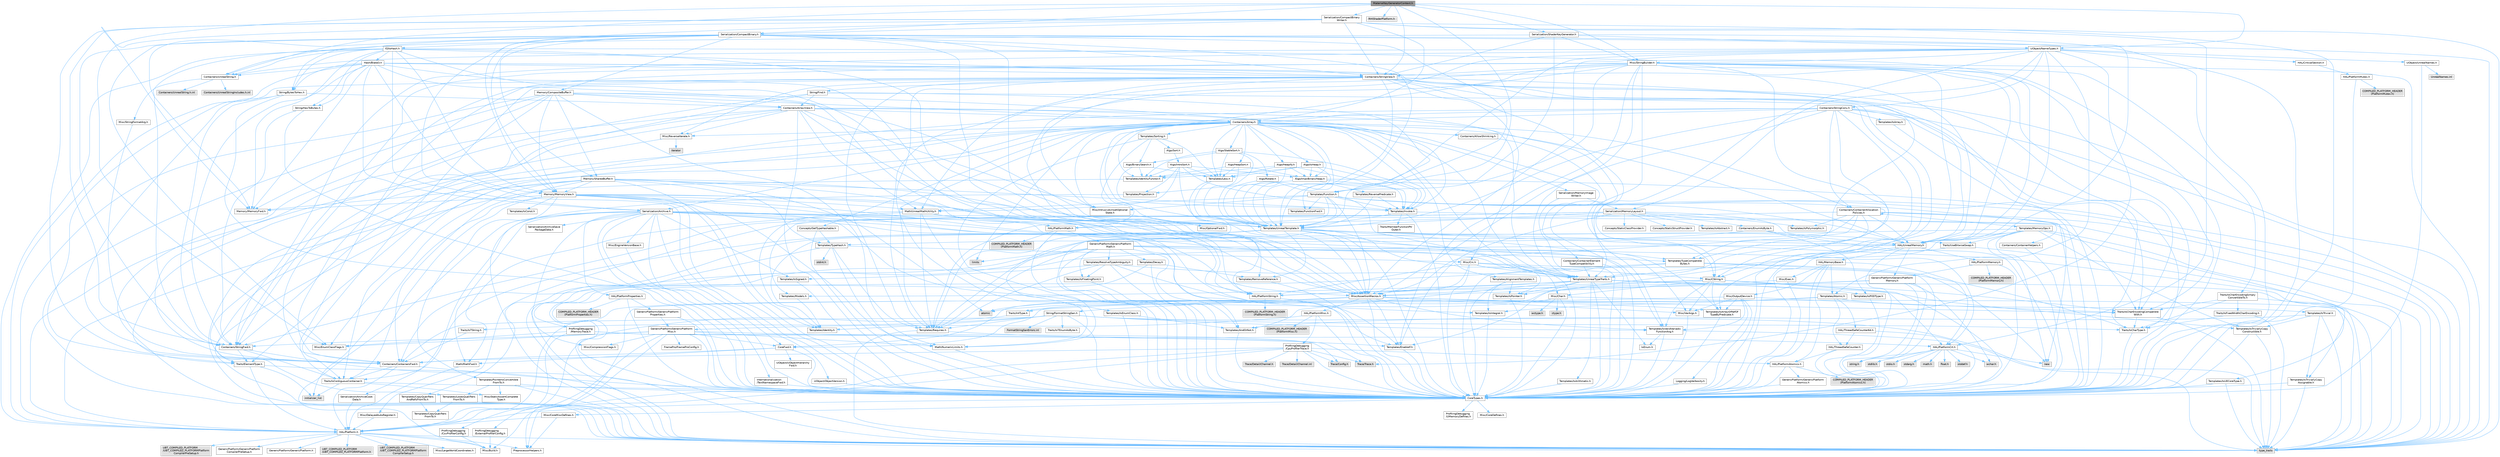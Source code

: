 digraph "MaterialKeyGeneratorContext.h"
{
 // INTERACTIVE_SVG=YES
 // LATEX_PDF_SIZE
  bgcolor="transparent";
  edge [fontname=Helvetica,fontsize=10,labelfontname=Helvetica,labelfontsize=10];
  node [fontname=Helvetica,fontsize=10,shape=box,height=0.2,width=0.4];
  Node1 [id="Node000001",label="MaterialKeyGeneratorContext.h",height=0.2,width=0.4,color="gray40", fillcolor="grey60", style="filled", fontcolor="black",tooltip=" "];
  Node1 -> Node2 [id="edge1_Node000001_Node000002",color="steelblue1",style="solid",tooltip=" "];
  Node2 [id="Node000002",label="Containers/StringView.h",height=0.2,width=0.4,color="grey40", fillcolor="white", style="filled",URL="$dd/dea/StringView_8h.html",tooltip=" "];
  Node2 -> Node3 [id="edge2_Node000002_Node000003",color="steelblue1",style="solid",tooltip=" "];
  Node3 [id="Node000003",label="CoreTypes.h",height=0.2,width=0.4,color="grey40", fillcolor="white", style="filled",URL="$dc/dec/CoreTypes_8h.html",tooltip=" "];
  Node3 -> Node4 [id="edge3_Node000003_Node000004",color="steelblue1",style="solid",tooltip=" "];
  Node4 [id="Node000004",label="HAL/Platform.h",height=0.2,width=0.4,color="grey40", fillcolor="white", style="filled",URL="$d9/dd0/Platform_8h.html",tooltip=" "];
  Node4 -> Node5 [id="edge4_Node000004_Node000005",color="steelblue1",style="solid",tooltip=" "];
  Node5 [id="Node000005",label="Misc/Build.h",height=0.2,width=0.4,color="grey40", fillcolor="white", style="filled",URL="$d3/dbb/Build_8h.html",tooltip=" "];
  Node4 -> Node6 [id="edge5_Node000004_Node000006",color="steelblue1",style="solid",tooltip=" "];
  Node6 [id="Node000006",label="Misc/LargeWorldCoordinates.h",height=0.2,width=0.4,color="grey40", fillcolor="white", style="filled",URL="$d2/dcb/LargeWorldCoordinates_8h.html",tooltip=" "];
  Node4 -> Node7 [id="edge6_Node000004_Node000007",color="steelblue1",style="solid",tooltip=" "];
  Node7 [id="Node000007",label="type_traits",height=0.2,width=0.4,color="grey60", fillcolor="#E0E0E0", style="filled",tooltip=" "];
  Node4 -> Node8 [id="edge7_Node000004_Node000008",color="steelblue1",style="solid",tooltip=" "];
  Node8 [id="Node000008",label="PreprocessorHelpers.h",height=0.2,width=0.4,color="grey40", fillcolor="white", style="filled",URL="$db/ddb/PreprocessorHelpers_8h.html",tooltip=" "];
  Node4 -> Node9 [id="edge8_Node000004_Node000009",color="steelblue1",style="solid",tooltip=" "];
  Node9 [id="Node000009",label="UBT_COMPILED_PLATFORM\l/UBT_COMPILED_PLATFORMPlatform\lCompilerPreSetup.h",height=0.2,width=0.4,color="grey60", fillcolor="#E0E0E0", style="filled",tooltip=" "];
  Node4 -> Node10 [id="edge9_Node000004_Node000010",color="steelblue1",style="solid",tooltip=" "];
  Node10 [id="Node000010",label="GenericPlatform/GenericPlatform\lCompilerPreSetup.h",height=0.2,width=0.4,color="grey40", fillcolor="white", style="filled",URL="$d9/dc8/GenericPlatformCompilerPreSetup_8h.html",tooltip=" "];
  Node4 -> Node11 [id="edge10_Node000004_Node000011",color="steelblue1",style="solid",tooltip=" "];
  Node11 [id="Node000011",label="GenericPlatform/GenericPlatform.h",height=0.2,width=0.4,color="grey40", fillcolor="white", style="filled",URL="$d6/d84/GenericPlatform_8h.html",tooltip=" "];
  Node4 -> Node12 [id="edge11_Node000004_Node000012",color="steelblue1",style="solid",tooltip=" "];
  Node12 [id="Node000012",label="UBT_COMPILED_PLATFORM\l/UBT_COMPILED_PLATFORMPlatform.h",height=0.2,width=0.4,color="grey60", fillcolor="#E0E0E0", style="filled",tooltip=" "];
  Node4 -> Node13 [id="edge12_Node000004_Node000013",color="steelblue1",style="solid",tooltip=" "];
  Node13 [id="Node000013",label="UBT_COMPILED_PLATFORM\l/UBT_COMPILED_PLATFORMPlatform\lCompilerSetup.h",height=0.2,width=0.4,color="grey60", fillcolor="#E0E0E0", style="filled",tooltip=" "];
  Node3 -> Node14 [id="edge13_Node000003_Node000014",color="steelblue1",style="solid",tooltip=" "];
  Node14 [id="Node000014",label="ProfilingDebugging\l/UMemoryDefines.h",height=0.2,width=0.4,color="grey40", fillcolor="white", style="filled",URL="$d2/da2/UMemoryDefines_8h.html",tooltip=" "];
  Node3 -> Node15 [id="edge14_Node000003_Node000015",color="steelblue1",style="solid",tooltip=" "];
  Node15 [id="Node000015",label="Misc/CoreMiscDefines.h",height=0.2,width=0.4,color="grey40", fillcolor="white", style="filled",URL="$da/d38/CoreMiscDefines_8h.html",tooltip=" "];
  Node15 -> Node4 [id="edge15_Node000015_Node000004",color="steelblue1",style="solid",tooltip=" "];
  Node15 -> Node8 [id="edge16_Node000015_Node000008",color="steelblue1",style="solid",tooltip=" "];
  Node3 -> Node16 [id="edge17_Node000003_Node000016",color="steelblue1",style="solid",tooltip=" "];
  Node16 [id="Node000016",label="Misc/CoreDefines.h",height=0.2,width=0.4,color="grey40", fillcolor="white", style="filled",URL="$d3/dd2/CoreDefines_8h.html",tooltip=" "];
  Node2 -> Node17 [id="edge18_Node000002_Node000017",color="steelblue1",style="solid",tooltip=" "];
  Node17 [id="Node000017",label="Containers/StringFwd.h",height=0.2,width=0.4,color="grey40", fillcolor="white", style="filled",URL="$df/d37/StringFwd_8h.html",tooltip=" "];
  Node17 -> Node3 [id="edge19_Node000017_Node000003",color="steelblue1",style="solid",tooltip=" "];
  Node17 -> Node18 [id="edge20_Node000017_Node000018",color="steelblue1",style="solid",tooltip=" "];
  Node18 [id="Node000018",label="Traits/ElementType.h",height=0.2,width=0.4,color="grey40", fillcolor="white", style="filled",URL="$d5/d4f/ElementType_8h.html",tooltip=" "];
  Node18 -> Node4 [id="edge21_Node000018_Node000004",color="steelblue1",style="solid",tooltip=" "];
  Node18 -> Node19 [id="edge22_Node000018_Node000019",color="steelblue1",style="solid",tooltip=" "];
  Node19 [id="Node000019",label="initializer_list",height=0.2,width=0.4,color="grey60", fillcolor="#E0E0E0", style="filled",tooltip=" "];
  Node18 -> Node7 [id="edge23_Node000018_Node000007",color="steelblue1",style="solid",tooltip=" "];
  Node17 -> Node20 [id="edge24_Node000017_Node000020",color="steelblue1",style="solid",tooltip=" "];
  Node20 [id="Node000020",label="Traits/IsContiguousContainer.h",height=0.2,width=0.4,color="grey40", fillcolor="white", style="filled",URL="$d5/d3c/IsContiguousContainer_8h.html",tooltip=" "];
  Node20 -> Node3 [id="edge25_Node000020_Node000003",color="steelblue1",style="solid",tooltip=" "];
  Node20 -> Node21 [id="edge26_Node000020_Node000021",color="steelblue1",style="solid",tooltip=" "];
  Node21 [id="Node000021",label="Misc/StaticAssertComplete\lType.h",height=0.2,width=0.4,color="grey40", fillcolor="white", style="filled",URL="$d5/d4e/StaticAssertCompleteType_8h.html",tooltip=" "];
  Node20 -> Node19 [id="edge27_Node000020_Node000019",color="steelblue1",style="solid",tooltip=" "];
  Node2 -> Node22 [id="edge28_Node000002_Node000022",color="steelblue1",style="solid",tooltip=" "];
  Node22 [id="Node000022",label="HAL/UnrealMemory.h",height=0.2,width=0.4,color="grey40", fillcolor="white", style="filled",URL="$d9/d96/UnrealMemory_8h.html",tooltip=" "];
  Node22 -> Node3 [id="edge29_Node000022_Node000003",color="steelblue1",style="solid",tooltip=" "];
  Node22 -> Node23 [id="edge30_Node000022_Node000023",color="steelblue1",style="solid",tooltip=" "];
  Node23 [id="Node000023",label="GenericPlatform/GenericPlatform\lMemory.h",height=0.2,width=0.4,color="grey40", fillcolor="white", style="filled",URL="$dd/d22/GenericPlatformMemory_8h.html",tooltip=" "];
  Node23 -> Node24 [id="edge31_Node000023_Node000024",color="steelblue1",style="solid",tooltip=" "];
  Node24 [id="Node000024",label="CoreFwd.h",height=0.2,width=0.4,color="grey40", fillcolor="white", style="filled",URL="$d1/d1e/CoreFwd_8h.html",tooltip=" "];
  Node24 -> Node3 [id="edge32_Node000024_Node000003",color="steelblue1",style="solid",tooltip=" "];
  Node24 -> Node25 [id="edge33_Node000024_Node000025",color="steelblue1",style="solid",tooltip=" "];
  Node25 [id="Node000025",label="Containers/ContainersFwd.h",height=0.2,width=0.4,color="grey40", fillcolor="white", style="filled",URL="$d4/d0a/ContainersFwd_8h.html",tooltip=" "];
  Node25 -> Node4 [id="edge34_Node000025_Node000004",color="steelblue1",style="solid",tooltip=" "];
  Node25 -> Node3 [id="edge35_Node000025_Node000003",color="steelblue1",style="solid",tooltip=" "];
  Node25 -> Node20 [id="edge36_Node000025_Node000020",color="steelblue1",style="solid",tooltip=" "];
  Node24 -> Node26 [id="edge37_Node000024_Node000026",color="steelblue1",style="solid",tooltip=" "];
  Node26 [id="Node000026",label="Math/MathFwd.h",height=0.2,width=0.4,color="grey40", fillcolor="white", style="filled",URL="$d2/d10/MathFwd_8h.html",tooltip=" "];
  Node26 -> Node4 [id="edge38_Node000026_Node000004",color="steelblue1",style="solid",tooltip=" "];
  Node24 -> Node27 [id="edge39_Node000024_Node000027",color="steelblue1",style="solid",tooltip=" "];
  Node27 [id="Node000027",label="UObject/UObjectHierarchy\lFwd.h",height=0.2,width=0.4,color="grey40", fillcolor="white", style="filled",URL="$d3/d13/UObjectHierarchyFwd_8h.html",tooltip=" "];
  Node23 -> Node3 [id="edge40_Node000023_Node000003",color="steelblue1",style="solid",tooltip=" "];
  Node23 -> Node28 [id="edge41_Node000023_Node000028",color="steelblue1",style="solid",tooltip=" "];
  Node28 [id="Node000028",label="HAL/PlatformString.h",height=0.2,width=0.4,color="grey40", fillcolor="white", style="filled",URL="$db/db5/PlatformString_8h.html",tooltip=" "];
  Node28 -> Node3 [id="edge42_Node000028_Node000003",color="steelblue1",style="solid",tooltip=" "];
  Node28 -> Node29 [id="edge43_Node000028_Node000029",color="steelblue1",style="solid",tooltip=" "];
  Node29 [id="Node000029",label="COMPILED_PLATFORM_HEADER\l(PlatformString.h)",height=0.2,width=0.4,color="grey60", fillcolor="#E0E0E0", style="filled",tooltip=" "];
  Node23 -> Node30 [id="edge44_Node000023_Node000030",color="steelblue1",style="solid",tooltip=" "];
  Node30 [id="Node000030",label="string.h",height=0.2,width=0.4,color="grey60", fillcolor="#E0E0E0", style="filled",tooltip=" "];
  Node23 -> Node31 [id="edge45_Node000023_Node000031",color="steelblue1",style="solid",tooltip=" "];
  Node31 [id="Node000031",label="wchar.h",height=0.2,width=0.4,color="grey60", fillcolor="#E0E0E0", style="filled",tooltip=" "];
  Node22 -> Node32 [id="edge46_Node000022_Node000032",color="steelblue1",style="solid",tooltip=" "];
  Node32 [id="Node000032",label="HAL/MemoryBase.h",height=0.2,width=0.4,color="grey40", fillcolor="white", style="filled",URL="$d6/d9f/MemoryBase_8h.html",tooltip=" "];
  Node32 -> Node3 [id="edge47_Node000032_Node000003",color="steelblue1",style="solid",tooltip=" "];
  Node32 -> Node33 [id="edge48_Node000032_Node000033",color="steelblue1",style="solid",tooltip=" "];
  Node33 [id="Node000033",label="HAL/PlatformAtomics.h",height=0.2,width=0.4,color="grey40", fillcolor="white", style="filled",URL="$d3/d36/PlatformAtomics_8h.html",tooltip=" "];
  Node33 -> Node3 [id="edge49_Node000033_Node000003",color="steelblue1",style="solid",tooltip=" "];
  Node33 -> Node34 [id="edge50_Node000033_Node000034",color="steelblue1",style="solid",tooltip=" "];
  Node34 [id="Node000034",label="GenericPlatform/GenericPlatform\lAtomics.h",height=0.2,width=0.4,color="grey40", fillcolor="white", style="filled",URL="$da/d72/GenericPlatformAtomics_8h.html",tooltip=" "];
  Node34 -> Node3 [id="edge51_Node000034_Node000003",color="steelblue1",style="solid",tooltip=" "];
  Node33 -> Node35 [id="edge52_Node000033_Node000035",color="steelblue1",style="solid",tooltip=" "];
  Node35 [id="Node000035",label="COMPILED_PLATFORM_HEADER\l(PlatformAtomics.h)",height=0.2,width=0.4,color="grey60", fillcolor="#E0E0E0", style="filled",tooltip=" "];
  Node32 -> Node36 [id="edge53_Node000032_Node000036",color="steelblue1",style="solid",tooltip=" "];
  Node36 [id="Node000036",label="HAL/PlatformCrt.h",height=0.2,width=0.4,color="grey40", fillcolor="white", style="filled",URL="$d8/d75/PlatformCrt_8h.html",tooltip=" "];
  Node36 -> Node37 [id="edge54_Node000036_Node000037",color="steelblue1",style="solid",tooltip=" "];
  Node37 [id="Node000037",label="new",height=0.2,width=0.4,color="grey60", fillcolor="#E0E0E0", style="filled",tooltip=" "];
  Node36 -> Node31 [id="edge55_Node000036_Node000031",color="steelblue1",style="solid",tooltip=" "];
  Node36 -> Node38 [id="edge56_Node000036_Node000038",color="steelblue1",style="solid",tooltip=" "];
  Node38 [id="Node000038",label="stddef.h",height=0.2,width=0.4,color="grey60", fillcolor="#E0E0E0", style="filled",tooltip=" "];
  Node36 -> Node39 [id="edge57_Node000036_Node000039",color="steelblue1",style="solid",tooltip=" "];
  Node39 [id="Node000039",label="stdlib.h",height=0.2,width=0.4,color="grey60", fillcolor="#E0E0E0", style="filled",tooltip=" "];
  Node36 -> Node40 [id="edge58_Node000036_Node000040",color="steelblue1",style="solid",tooltip=" "];
  Node40 [id="Node000040",label="stdio.h",height=0.2,width=0.4,color="grey60", fillcolor="#E0E0E0", style="filled",tooltip=" "];
  Node36 -> Node41 [id="edge59_Node000036_Node000041",color="steelblue1",style="solid",tooltip=" "];
  Node41 [id="Node000041",label="stdarg.h",height=0.2,width=0.4,color="grey60", fillcolor="#E0E0E0", style="filled",tooltip=" "];
  Node36 -> Node42 [id="edge60_Node000036_Node000042",color="steelblue1",style="solid",tooltip=" "];
  Node42 [id="Node000042",label="math.h",height=0.2,width=0.4,color="grey60", fillcolor="#E0E0E0", style="filled",tooltip=" "];
  Node36 -> Node43 [id="edge61_Node000036_Node000043",color="steelblue1",style="solid",tooltip=" "];
  Node43 [id="Node000043",label="float.h",height=0.2,width=0.4,color="grey60", fillcolor="#E0E0E0", style="filled",tooltip=" "];
  Node36 -> Node30 [id="edge62_Node000036_Node000030",color="steelblue1",style="solid",tooltip=" "];
  Node32 -> Node44 [id="edge63_Node000032_Node000044",color="steelblue1",style="solid",tooltip=" "];
  Node44 [id="Node000044",label="Misc/Exec.h",height=0.2,width=0.4,color="grey40", fillcolor="white", style="filled",URL="$de/ddb/Exec_8h.html",tooltip=" "];
  Node44 -> Node3 [id="edge64_Node000044_Node000003",color="steelblue1",style="solid",tooltip=" "];
  Node44 -> Node45 [id="edge65_Node000044_Node000045",color="steelblue1",style="solid",tooltip=" "];
  Node45 [id="Node000045",label="Misc/AssertionMacros.h",height=0.2,width=0.4,color="grey40", fillcolor="white", style="filled",URL="$d0/dfa/AssertionMacros_8h.html",tooltip=" "];
  Node45 -> Node3 [id="edge66_Node000045_Node000003",color="steelblue1",style="solid",tooltip=" "];
  Node45 -> Node4 [id="edge67_Node000045_Node000004",color="steelblue1",style="solid",tooltip=" "];
  Node45 -> Node46 [id="edge68_Node000045_Node000046",color="steelblue1",style="solid",tooltip=" "];
  Node46 [id="Node000046",label="HAL/PlatformMisc.h",height=0.2,width=0.4,color="grey40", fillcolor="white", style="filled",URL="$d0/df5/PlatformMisc_8h.html",tooltip=" "];
  Node46 -> Node3 [id="edge69_Node000046_Node000003",color="steelblue1",style="solid",tooltip=" "];
  Node46 -> Node47 [id="edge70_Node000046_Node000047",color="steelblue1",style="solid",tooltip=" "];
  Node47 [id="Node000047",label="GenericPlatform/GenericPlatform\lMisc.h",height=0.2,width=0.4,color="grey40", fillcolor="white", style="filled",URL="$db/d9a/GenericPlatformMisc_8h.html",tooltip=" "];
  Node47 -> Node17 [id="edge71_Node000047_Node000017",color="steelblue1",style="solid",tooltip=" "];
  Node47 -> Node24 [id="edge72_Node000047_Node000024",color="steelblue1",style="solid",tooltip=" "];
  Node47 -> Node3 [id="edge73_Node000047_Node000003",color="steelblue1",style="solid",tooltip=" "];
  Node47 -> Node48 [id="edge74_Node000047_Node000048",color="steelblue1",style="solid",tooltip=" "];
  Node48 [id="Node000048",label="FramePro/FrameProConfig.h",height=0.2,width=0.4,color="grey40", fillcolor="white", style="filled",URL="$d7/d90/FrameProConfig_8h.html",tooltip=" "];
  Node47 -> Node36 [id="edge75_Node000047_Node000036",color="steelblue1",style="solid",tooltip=" "];
  Node47 -> Node49 [id="edge76_Node000047_Node000049",color="steelblue1",style="solid",tooltip=" "];
  Node49 [id="Node000049",label="Math/NumericLimits.h",height=0.2,width=0.4,color="grey40", fillcolor="white", style="filled",URL="$df/d1b/NumericLimits_8h.html",tooltip=" "];
  Node49 -> Node3 [id="edge77_Node000049_Node000003",color="steelblue1",style="solid",tooltip=" "];
  Node47 -> Node50 [id="edge78_Node000047_Node000050",color="steelblue1",style="solid",tooltip=" "];
  Node50 [id="Node000050",label="Misc/CompressionFlags.h",height=0.2,width=0.4,color="grey40", fillcolor="white", style="filled",URL="$d9/d76/CompressionFlags_8h.html",tooltip=" "];
  Node47 -> Node51 [id="edge79_Node000047_Node000051",color="steelblue1",style="solid",tooltip=" "];
  Node51 [id="Node000051",label="Misc/EnumClassFlags.h",height=0.2,width=0.4,color="grey40", fillcolor="white", style="filled",URL="$d8/de7/EnumClassFlags_8h.html",tooltip=" "];
  Node47 -> Node52 [id="edge80_Node000047_Node000052",color="steelblue1",style="solid",tooltip=" "];
  Node52 [id="Node000052",label="ProfilingDebugging\l/CsvProfilerConfig.h",height=0.2,width=0.4,color="grey40", fillcolor="white", style="filled",URL="$d3/d88/CsvProfilerConfig_8h.html",tooltip=" "];
  Node52 -> Node5 [id="edge81_Node000052_Node000005",color="steelblue1",style="solid",tooltip=" "];
  Node47 -> Node53 [id="edge82_Node000047_Node000053",color="steelblue1",style="solid",tooltip=" "];
  Node53 [id="Node000053",label="ProfilingDebugging\l/ExternalProfilerConfig.h",height=0.2,width=0.4,color="grey40", fillcolor="white", style="filled",URL="$d3/dbb/ExternalProfilerConfig_8h.html",tooltip=" "];
  Node53 -> Node5 [id="edge83_Node000053_Node000005",color="steelblue1",style="solid",tooltip=" "];
  Node46 -> Node54 [id="edge84_Node000046_Node000054",color="steelblue1",style="solid",tooltip=" "];
  Node54 [id="Node000054",label="COMPILED_PLATFORM_HEADER\l(PlatformMisc.h)",height=0.2,width=0.4,color="grey60", fillcolor="#E0E0E0", style="filled",tooltip=" "];
  Node46 -> Node55 [id="edge85_Node000046_Node000055",color="steelblue1",style="solid",tooltip=" "];
  Node55 [id="Node000055",label="ProfilingDebugging\l/CpuProfilerTrace.h",height=0.2,width=0.4,color="grey40", fillcolor="white", style="filled",URL="$da/dcb/CpuProfilerTrace_8h.html",tooltip=" "];
  Node55 -> Node3 [id="edge86_Node000055_Node000003",color="steelblue1",style="solid",tooltip=" "];
  Node55 -> Node25 [id="edge87_Node000055_Node000025",color="steelblue1",style="solid",tooltip=" "];
  Node55 -> Node33 [id="edge88_Node000055_Node000033",color="steelblue1",style="solid",tooltip=" "];
  Node55 -> Node8 [id="edge89_Node000055_Node000008",color="steelblue1",style="solid",tooltip=" "];
  Node55 -> Node5 [id="edge90_Node000055_Node000005",color="steelblue1",style="solid",tooltip=" "];
  Node55 -> Node56 [id="edge91_Node000055_Node000056",color="steelblue1",style="solid",tooltip=" "];
  Node56 [id="Node000056",label="Trace/Config.h",height=0.2,width=0.4,color="grey60", fillcolor="#E0E0E0", style="filled",tooltip=" "];
  Node55 -> Node57 [id="edge92_Node000055_Node000057",color="steelblue1",style="solid",tooltip=" "];
  Node57 [id="Node000057",label="Trace/Detail/Channel.h",height=0.2,width=0.4,color="grey60", fillcolor="#E0E0E0", style="filled",tooltip=" "];
  Node55 -> Node58 [id="edge93_Node000055_Node000058",color="steelblue1",style="solid",tooltip=" "];
  Node58 [id="Node000058",label="Trace/Detail/Channel.inl",height=0.2,width=0.4,color="grey60", fillcolor="#E0E0E0", style="filled",tooltip=" "];
  Node55 -> Node59 [id="edge94_Node000055_Node000059",color="steelblue1",style="solid",tooltip=" "];
  Node59 [id="Node000059",label="Trace/Trace.h",height=0.2,width=0.4,color="grey60", fillcolor="#E0E0E0", style="filled",tooltip=" "];
  Node45 -> Node8 [id="edge95_Node000045_Node000008",color="steelblue1",style="solid",tooltip=" "];
  Node45 -> Node60 [id="edge96_Node000045_Node000060",color="steelblue1",style="solid",tooltip=" "];
  Node60 [id="Node000060",label="Templates/EnableIf.h",height=0.2,width=0.4,color="grey40", fillcolor="white", style="filled",URL="$d7/d60/EnableIf_8h.html",tooltip=" "];
  Node60 -> Node3 [id="edge97_Node000060_Node000003",color="steelblue1",style="solid",tooltip=" "];
  Node45 -> Node61 [id="edge98_Node000045_Node000061",color="steelblue1",style="solid",tooltip=" "];
  Node61 [id="Node000061",label="Templates/IsArrayOrRefOf\lTypeByPredicate.h",height=0.2,width=0.4,color="grey40", fillcolor="white", style="filled",URL="$d6/da1/IsArrayOrRefOfTypeByPredicate_8h.html",tooltip=" "];
  Node61 -> Node3 [id="edge99_Node000061_Node000003",color="steelblue1",style="solid",tooltip=" "];
  Node45 -> Node62 [id="edge100_Node000045_Node000062",color="steelblue1",style="solid",tooltip=" "];
  Node62 [id="Node000062",label="Templates/IsValidVariadic\lFunctionArg.h",height=0.2,width=0.4,color="grey40", fillcolor="white", style="filled",URL="$d0/dc8/IsValidVariadicFunctionArg_8h.html",tooltip=" "];
  Node62 -> Node3 [id="edge101_Node000062_Node000003",color="steelblue1",style="solid",tooltip=" "];
  Node62 -> Node63 [id="edge102_Node000062_Node000063",color="steelblue1",style="solid",tooltip=" "];
  Node63 [id="Node000063",label="IsEnum.h",height=0.2,width=0.4,color="grey40", fillcolor="white", style="filled",URL="$d4/de5/IsEnum_8h.html",tooltip=" "];
  Node62 -> Node7 [id="edge103_Node000062_Node000007",color="steelblue1",style="solid",tooltip=" "];
  Node45 -> Node64 [id="edge104_Node000045_Node000064",color="steelblue1",style="solid",tooltip=" "];
  Node64 [id="Node000064",label="Traits/IsCharEncodingCompatible\lWith.h",height=0.2,width=0.4,color="grey40", fillcolor="white", style="filled",URL="$df/dd1/IsCharEncodingCompatibleWith_8h.html",tooltip=" "];
  Node64 -> Node7 [id="edge105_Node000064_Node000007",color="steelblue1",style="solid",tooltip=" "];
  Node64 -> Node65 [id="edge106_Node000064_Node000065",color="steelblue1",style="solid",tooltip=" "];
  Node65 [id="Node000065",label="Traits/IsCharType.h",height=0.2,width=0.4,color="grey40", fillcolor="white", style="filled",URL="$db/d51/IsCharType_8h.html",tooltip=" "];
  Node65 -> Node3 [id="edge107_Node000065_Node000003",color="steelblue1",style="solid",tooltip=" "];
  Node45 -> Node66 [id="edge108_Node000045_Node000066",color="steelblue1",style="solid",tooltip=" "];
  Node66 [id="Node000066",label="Misc/VarArgs.h",height=0.2,width=0.4,color="grey40", fillcolor="white", style="filled",URL="$d5/d6f/VarArgs_8h.html",tooltip=" "];
  Node66 -> Node3 [id="edge109_Node000066_Node000003",color="steelblue1",style="solid",tooltip=" "];
  Node45 -> Node67 [id="edge110_Node000045_Node000067",color="steelblue1",style="solid",tooltip=" "];
  Node67 [id="Node000067",label="String/FormatStringSan.h",height=0.2,width=0.4,color="grey40", fillcolor="white", style="filled",URL="$d3/d8b/FormatStringSan_8h.html",tooltip=" "];
  Node67 -> Node7 [id="edge111_Node000067_Node000007",color="steelblue1",style="solid",tooltip=" "];
  Node67 -> Node3 [id="edge112_Node000067_Node000003",color="steelblue1",style="solid",tooltip=" "];
  Node67 -> Node68 [id="edge113_Node000067_Node000068",color="steelblue1",style="solid",tooltip=" "];
  Node68 [id="Node000068",label="Templates/Requires.h",height=0.2,width=0.4,color="grey40", fillcolor="white", style="filled",URL="$dc/d96/Requires_8h.html",tooltip=" "];
  Node68 -> Node60 [id="edge114_Node000068_Node000060",color="steelblue1",style="solid",tooltip=" "];
  Node68 -> Node7 [id="edge115_Node000068_Node000007",color="steelblue1",style="solid",tooltip=" "];
  Node67 -> Node69 [id="edge116_Node000067_Node000069",color="steelblue1",style="solid",tooltip=" "];
  Node69 [id="Node000069",label="Templates/Identity.h",height=0.2,width=0.4,color="grey40", fillcolor="white", style="filled",URL="$d0/dd5/Identity_8h.html",tooltip=" "];
  Node67 -> Node62 [id="edge117_Node000067_Node000062",color="steelblue1",style="solid",tooltip=" "];
  Node67 -> Node65 [id="edge118_Node000067_Node000065",color="steelblue1",style="solid",tooltip=" "];
  Node67 -> Node70 [id="edge119_Node000067_Node000070",color="steelblue1",style="solid",tooltip=" "];
  Node70 [id="Node000070",label="Traits/IsTEnumAsByte.h",height=0.2,width=0.4,color="grey40", fillcolor="white", style="filled",URL="$d1/de6/IsTEnumAsByte_8h.html",tooltip=" "];
  Node67 -> Node71 [id="edge120_Node000067_Node000071",color="steelblue1",style="solid",tooltip=" "];
  Node71 [id="Node000071",label="Traits/IsTString.h",height=0.2,width=0.4,color="grey40", fillcolor="white", style="filled",URL="$d0/df8/IsTString_8h.html",tooltip=" "];
  Node71 -> Node25 [id="edge121_Node000071_Node000025",color="steelblue1",style="solid",tooltip=" "];
  Node67 -> Node25 [id="edge122_Node000067_Node000025",color="steelblue1",style="solid",tooltip=" "];
  Node67 -> Node72 [id="edge123_Node000067_Node000072",color="steelblue1",style="solid",tooltip=" "];
  Node72 [id="Node000072",label="FormatStringSanErrors.inl",height=0.2,width=0.4,color="grey60", fillcolor="#E0E0E0", style="filled",tooltip=" "];
  Node45 -> Node73 [id="edge124_Node000045_Node000073",color="steelblue1",style="solid",tooltip=" "];
  Node73 [id="Node000073",label="atomic",height=0.2,width=0.4,color="grey60", fillcolor="#E0E0E0", style="filled",tooltip=" "];
  Node32 -> Node74 [id="edge125_Node000032_Node000074",color="steelblue1",style="solid",tooltip=" "];
  Node74 [id="Node000074",label="Misc/OutputDevice.h",height=0.2,width=0.4,color="grey40", fillcolor="white", style="filled",URL="$d7/d32/OutputDevice_8h.html",tooltip=" "];
  Node74 -> Node24 [id="edge126_Node000074_Node000024",color="steelblue1",style="solid",tooltip=" "];
  Node74 -> Node3 [id="edge127_Node000074_Node000003",color="steelblue1",style="solid",tooltip=" "];
  Node74 -> Node75 [id="edge128_Node000074_Node000075",color="steelblue1",style="solid",tooltip=" "];
  Node75 [id="Node000075",label="Logging/LogVerbosity.h",height=0.2,width=0.4,color="grey40", fillcolor="white", style="filled",URL="$d2/d8f/LogVerbosity_8h.html",tooltip=" "];
  Node75 -> Node3 [id="edge129_Node000075_Node000003",color="steelblue1",style="solid",tooltip=" "];
  Node74 -> Node66 [id="edge130_Node000074_Node000066",color="steelblue1",style="solid",tooltip=" "];
  Node74 -> Node61 [id="edge131_Node000074_Node000061",color="steelblue1",style="solid",tooltip=" "];
  Node74 -> Node62 [id="edge132_Node000074_Node000062",color="steelblue1",style="solid",tooltip=" "];
  Node74 -> Node64 [id="edge133_Node000074_Node000064",color="steelblue1",style="solid",tooltip=" "];
  Node32 -> Node76 [id="edge134_Node000032_Node000076",color="steelblue1",style="solid",tooltip=" "];
  Node76 [id="Node000076",label="Templates/Atomic.h",height=0.2,width=0.4,color="grey40", fillcolor="white", style="filled",URL="$d3/d91/Atomic_8h.html",tooltip=" "];
  Node76 -> Node77 [id="edge135_Node000076_Node000077",color="steelblue1",style="solid",tooltip=" "];
  Node77 [id="Node000077",label="HAL/ThreadSafeCounter.h",height=0.2,width=0.4,color="grey40", fillcolor="white", style="filled",URL="$dc/dc9/ThreadSafeCounter_8h.html",tooltip=" "];
  Node77 -> Node3 [id="edge136_Node000077_Node000003",color="steelblue1",style="solid",tooltip=" "];
  Node77 -> Node33 [id="edge137_Node000077_Node000033",color="steelblue1",style="solid",tooltip=" "];
  Node76 -> Node78 [id="edge138_Node000076_Node000078",color="steelblue1",style="solid",tooltip=" "];
  Node78 [id="Node000078",label="HAL/ThreadSafeCounter64.h",height=0.2,width=0.4,color="grey40", fillcolor="white", style="filled",URL="$d0/d12/ThreadSafeCounter64_8h.html",tooltip=" "];
  Node78 -> Node3 [id="edge139_Node000078_Node000003",color="steelblue1",style="solid",tooltip=" "];
  Node78 -> Node77 [id="edge140_Node000078_Node000077",color="steelblue1",style="solid",tooltip=" "];
  Node76 -> Node79 [id="edge141_Node000076_Node000079",color="steelblue1",style="solid",tooltip=" "];
  Node79 [id="Node000079",label="Templates/IsIntegral.h",height=0.2,width=0.4,color="grey40", fillcolor="white", style="filled",URL="$da/d64/IsIntegral_8h.html",tooltip=" "];
  Node79 -> Node3 [id="edge142_Node000079_Node000003",color="steelblue1",style="solid",tooltip=" "];
  Node76 -> Node80 [id="edge143_Node000076_Node000080",color="steelblue1",style="solid",tooltip=" "];
  Node80 [id="Node000080",label="Templates/IsTrivial.h",height=0.2,width=0.4,color="grey40", fillcolor="white", style="filled",URL="$da/d4c/IsTrivial_8h.html",tooltip=" "];
  Node80 -> Node81 [id="edge144_Node000080_Node000081",color="steelblue1",style="solid",tooltip=" "];
  Node81 [id="Node000081",label="Templates/AndOrNot.h",height=0.2,width=0.4,color="grey40", fillcolor="white", style="filled",URL="$db/d0a/AndOrNot_8h.html",tooltip=" "];
  Node81 -> Node3 [id="edge145_Node000081_Node000003",color="steelblue1",style="solid",tooltip=" "];
  Node80 -> Node82 [id="edge146_Node000080_Node000082",color="steelblue1",style="solid",tooltip=" "];
  Node82 [id="Node000082",label="Templates/IsTriviallyCopy\lConstructible.h",height=0.2,width=0.4,color="grey40", fillcolor="white", style="filled",URL="$d3/d78/IsTriviallyCopyConstructible_8h.html",tooltip=" "];
  Node82 -> Node3 [id="edge147_Node000082_Node000003",color="steelblue1",style="solid",tooltip=" "];
  Node82 -> Node7 [id="edge148_Node000082_Node000007",color="steelblue1",style="solid",tooltip=" "];
  Node80 -> Node83 [id="edge149_Node000080_Node000083",color="steelblue1",style="solid",tooltip=" "];
  Node83 [id="Node000083",label="Templates/IsTriviallyCopy\lAssignable.h",height=0.2,width=0.4,color="grey40", fillcolor="white", style="filled",URL="$d2/df2/IsTriviallyCopyAssignable_8h.html",tooltip=" "];
  Node83 -> Node3 [id="edge150_Node000083_Node000003",color="steelblue1",style="solid",tooltip=" "];
  Node83 -> Node7 [id="edge151_Node000083_Node000007",color="steelblue1",style="solid",tooltip=" "];
  Node80 -> Node7 [id="edge152_Node000080_Node000007",color="steelblue1",style="solid",tooltip=" "];
  Node76 -> Node84 [id="edge153_Node000076_Node000084",color="steelblue1",style="solid",tooltip=" "];
  Node84 [id="Node000084",label="Traits/IntType.h",height=0.2,width=0.4,color="grey40", fillcolor="white", style="filled",URL="$d7/deb/IntType_8h.html",tooltip=" "];
  Node84 -> Node4 [id="edge154_Node000084_Node000004",color="steelblue1",style="solid",tooltip=" "];
  Node76 -> Node73 [id="edge155_Node000076_Node000073",color="steelblue1",style="solid",tooltip=" "];
  Node22 -> Node85 [id="edge156_Node000022_Node000085",color="steelblue1",style="solid",tooltip=" "];
  Node85 [id="Node000085",label="HAL/PlatformMemory.h",height=0.2,width=0.4,color="grey40", fillcolor="white", style="filled",URL="$de/d68/PlatformMemory_8h.html",tooltip=" "];
  Node85 -> Node3 [id="edge157_Node000085_Node000003",color="steelblue1",style="solid",tooltip=" "];
  Node85 -> Node23 [id="edge158_Node000085_Node000023",color="steelblue1",style="solid",tooltip=" "];
  Node85 -> Node86 [id="edge159_Node000085_Node000086",color="steelblue1",style="solid",tooltip=" "];
  Node86 [id="Node000086",label="COMPILED_PLATFORM_HEADER\l(PlatformMemory.h)",height=0.2,width=0.4,color="grey60", fillcolor="#E0E0E0", style="filled",tooltip=" "];
  Node22 -> Node87 [id="edge160_Node000022_Node000087",color="steelblue1",style="solid",tooltip=" "];
  Node87 [id="Node000087",label="ProfilingDebugging\l/MemoryTrace.h",height=0.2,width=0.4,color="grey40", fillcolor="white", style="filled",URL="$da/dd7/MemoryTrace_8h.html",tooltip=" "];
  Node87 -> Node4 [id="edge161_Node000087_Node000004",color="steelblue1",style="solid",tooltip=" "];
  Node87 -> Node51 [id="edge162_Node000087_Node000051",color="steelblue1",style="solid",tooltip=" "];
  Node87 -> Node56 [id="edge163_Node000087_Node000056",color="steelblue1",style="solid",tooltip=" "];
  Node87 -> Node59 [id="edge164_Node000087_Node000059",color="steelblue1",style="solid",tooltip=" "];
  Node22 -> Node88 [id="edge165_Node000022_Node000088",color="steelblue1",style="solid",tooltip=" "];
  Node88 [id="Node000088",label="Templates/IsPointer.h",height=0.2,width=0.4,color="grey40", fillcolor="white", style="filled",URL="$d7/d05/IsPointer_8h.html",tooltip=" "];
  Node88 -> Node3 [id="edge166_Node000088_Node000003",color="steelblue1",style="solid",tooltip=" "];
  Node2 -> Node49 [id="edge167_Node000002_Node000049",color="steelblue1",style="solid",tooltip=" "];
  Node2 -> Node89 [id="edge168_Node000002_Node000089",color="steelblue1",style="solid",tooltip=" "];
  Node89 [id="Node000089",label="Math/UnrealMathUtility.h",height=0.2,width=0.4,color="grey40", fillcolor="white", style="filled",URL="$db/db8/UnrealMathUtility_8h.html",tooltip=" "];
  Node89 -> Node3 [id="edge169_Node000089_Node000003",color="steelblue1",style="solid",tooltip=" "];
  Node89 -> Node45 [id="edge170_Node000089_Node000045",color="steelblue1",style="solid",tooltip=" "];
  Node89 -> Node90 [id="edge171_Node000089_Node000090",color="steelblue1",style="solid",tooltip=" "];
  Node90 [id="Node000090",label="HAL/PlatformMath.h",height=0.2,width=0.4,color="grey40", fillcolor="white", style="filled",URL="$dc/d53/PlatformMath_8h.html",tooltip=" "];
  Node90 -> Node3 [id="edge172_Node000090_Node000003",color="steelblue1",style="solid",tooltip=" "];
  Node90 -> Node91 [id="edge173_Node000090_Node000091",color="steelblue1",style="solid",tooltip=" "];
  Node91 [id="Node000091",label="GenericPlatform/GenericPlatform\lMath.h",height=0.2,width=0.4,color="grey40", fillcolor="white", style="filled",URL="$d5/d79/GenericPlatformMath_8h.html",tooltip=" "];
  Node91 -> Node3 [id="edge174_Node000091_Node000003",color="steelblue1",style="solid",tooltip=" "];
  Node91 -> Node25 [id="edge175_Node000091_Node000025",color="steelblue1",style="solid",tooltip=" "];
  Node91 -> Node36 [id="edge176_Node000091_Node000036",color="steelblue1",style="solid",tooltip=" "];
  Node91 -> Node81 [id="edge177_Node000091_Node000081",color="steelblue1",style="solid",tooltip=" "];
  Node91 -> Node92 [id="edge178_Node000091_Node000092",color="steelblue1",style="solid",tooltip=" "];
  Node92 [id="Node000092",label="Templates/Decay.h",height=0.2,width=0.4,color="grey40", fillcolor="white", style="filled",URL="$dd/d0f/Decay_8h.html",tooltip=" "];
  Node92 -> Node3 [id="edge179_Node000092_Node000003",color="steelblue1",style="solid",tooltip=" "];
  Node92 -> Node93 [id="edge180_Node000092_Node000093",color="steelblue1",style="solid",tooltip=" "];
  Node93 [id="Node000093",label="Templates/RemoveReference.h",height=0.2,width=0.4,color="grey40", fillcolor="white", style="filled",URL="$da/dbe/RemoveReference_8h.html",tooltip=" "];
  Node93 -> Node3 [id="edge181_Node000093_Node000003",color="steelblue1",style="solid",tooltip=" "];
  Node92 -> Node7 [id="edge182_Node000092_Node000007",color="steelblue1",style="solid",tooltip=" "];
  Node91 -> Node94 [id="edge183_Node000091_Node000094",color="steelblue1",style="solid",tooltip=" "];
  Node94 [id="Node000094",label="Templates/IsFloatingPoint.h",height=0.2,width=0.4,color="grey40", fillcolor="white", style="filled",URL="$d3/d11/IsFloatingPoint_8h.html",tooltip=" "];
  Node94 -> Node3 [id="edge184_Node000094_Node000003",color="steelblue1",style="solid",tooltip=" "];
  Node91 -> Node95 [id="edge185_Node000091_Node000095",color="steelblue1",style="solid",tooltip=" "];
  Node95 [id="Node000095",label="Templates/UnrealTypeTraits.h",height=0.2,width=0.4,color="grey40", fillcolor="white", style="filled",URL="$d2/d2d/UnrealTypeTraits_8h.html",tooltip=" "];
  Node95 -> Node3 [id="edge186_Node000095_Node000003",color="steelblue1",style="solid",tooltip=" "];
  Node95 -> Node88 [id="edge187_Node000095_Node000088",color="steelblue1",style="solid",tooltip=" "];
  Node95 -> Node45 [id="edge188_Node000095_Node000045",color="steelblue1",style="solid",tooltip=" "];
  Node95 -> Node81 [id="edge189_Node000095_Node000081",color="steelblue1",style="solid",tooltip=" "];
  Node95 -> Node60 [id="edge190_Node000095_Node000060",color="steelblue1",style="solid",tooltip=" "];
  Node95 -> Node96 [id="edge191_Node000095_Node000096",color="steelblue1",style="solid",tooltip=" "];
  Node96 [id="Node000096",label="Templates/IsArithmetic.h",height=0.2,width=0.4,color="grey40", fillcolor="white", style="filled",URL="$d2/d5d/IsArithmetic_8h.html",tooltip=" "];
  Node96 -> Node3 [id="edge192_Node000096_Node000003",color="steelblue1",style="solid",tooltip=" "];
  Node95 -> Node63 [id="edge193_Node000095_Node000063",color="steelblue1",style="solid",tooltip=" "];
  Node95 -> Node97 [id="edge194_Node000095_Node000097",color="steelblue1",style="solid",tooltip=" "];
  Node97 [id="Node000097",label="Templates/Models.h",height=0.2,width=0.4,color="grey40", fillcolor="white", style="filled",URL="$d3/d0c/Models_8h.html",tooltip=" "];
  Node97 -> Node69 [id="edge195_Node000097_Node000069",color="steelblue1",style="solid",tooltip=" "];
  Node95 -> Node98 [id="edge196_Node000095_Node000098",color="steelblue1",style="solid",tooltip=" "];
  Node98 [id="Node000098",label="Templates/IsPODType.h",height=0.2,width=0.4,color="grey40", fillcolor="white", style="filled",URL="$d7/db1/IsPODType_8h.html",tooltip=" "];
  Node98 -> Node3 [id="edge197_Node000098_Node000003",color="steelblue1",style="solid",tooltip=" "];
  Node95 -> Node99 [id="edge198_Node000095_Node000099",color="steelblue1",style="solid",tooltip=" "];
  Node99 [id="Node000099",label="Templates/IsUECoreType.h",height=0.2,width=0.4,color="grey40", fillcolor="white", style="filled",URL="$d1/db8/IsUECoreType_8h.html",tooltip=" "];
  Node99 -> Node3 [id="edge199_Node000099_Node000003",color="steelblue1",style="solid",tooltip=" "];
  Node99 -> Node7 [id="edge200_Node000099_Node000007",color="steelblue1",style="solid",tooltip=" "];
  Node95 -> Node82 [id="edge201_Node000095_Node000082",color="steelblue1",style="solid",tooltip=" "];
  Node91 -> Node68 [id="edge202_Node000091_Node000068",color="steelblue1",style="solid",tooltip=" "];
  Node91 -> Node100 [id="edge203_Node000091_Node000100",color="steelblue1",style="solid",tooltip=" "];
  Node100 [id="Node000100",label="Templates/ResolveTypeAmbiguity.h",height=0.2,width=0.4,color="grey40", fillcolor="white", style="filled",URL="$df/d1f/ResolveTypeAmbiguity_8h.html",tooltip=" "];
  Node100 -> Node3 [id="edge204_Node000100_Node000003",color="steelblue1",style="solid",tooltip=" "];
  Node100 -> Node94 [id="edge205_Node000100_Node000094",color="steelblue1",style="solid",tooltip=" "];
  Node100 -> Node95 [id="edge206_Node000100_Node000095",color="steelblue1",style="solid",tooltip=" "];
  Node100 -> Node101 [id="edge207_Node000100_Node000101",color="steelblue1",style="solid",tooltip=" "];
  Node101 [id="Node000101",label="Templates/IsSigned.h",height=0.2,width=0.4,color="grey40", fillcolor="white", style="filled",URL="$d8/dd8/IsSigned_8h.html",tooltip=" "];
  Node101 -> Node3 [id="edge208_Node000101_Node000003",color="steelblue1",style="solid",tooltip=" "];
  Node100 -> Node79 [id="edge209_Node000100_Node000079",color="steelblue1",style="solid",tooltip=" "];
  Node100 -> Node68 [id="edge210_Node000100_Node000068",color="steelblue1",style="solid",tooltip=" "];
  Node91 -> Node102 [id="edge211_Node000091_Node000102",color="steelblue1",style="solid",tooltip=" "];
  Node102 [id="Node000102",label="Templates/TypeCompatible\lBytes.h",height=0.2,width=0.4,color="grey40", fillcolor="white", style="filled",URL="$df/d0a/TypeCompatibleBytes_8h.html",tooltip=" "];
  Node102 -> Node3 [id="edge212_Node000102_Node000003",color="steelblue1",style="solid",tooltip=" "];
  Node102 -> Node30 [id="edge213_Node000102_Node000030",color="steelblue1",style="solid",tooltip=" "];
  Node102 -> Node37 [id="edge214_Node000102_Node000037",color="steelblue1",style="solid",tooltip=" "];
  Node102 -> Node7 [id="edge215_Node000102_Node000007",color="steelblue1",style="solid",tooltip=" "];
  Node91 -> Node103 [id="edge216_Node000091_Node000103",color="steelblue1",style="solid",tooltip=" "];
  Node103 [id="Node000103",label="limits",height=0.2,width=0.4,color="grey60", fillcolor="#E0E0E0", style="filled",tooltip=" "];
  Node91 -> Node7 [id="edge217_Node000091_Node000007",color="steelblue1",style="solid",tooltip=" "];
  Node90 -> Node104 [id="edge218_Node000090_Node000104",color="steelblue1",style="solid",tooltip=" "];
  Node104 [id="Node000104",label="COMPILED_PLATFORM_HEADER\l(PlatformMath.h)",height=0.2,width=0.4,color="grey60", fillcolor="#E0E0E0", style="filled",tooltip=" "];
  Node89 -> Node26 [id="edge219_Node000089_Node000026",color="steelblue1",style="solid",tooltip=" "];
  Node89 -> Node69 [id="edge220_Node000089_Node000069",color="steelblue1",style="solid",tooltip=" "];
  Node89 -> Node68 [id="edge221_Node000089_Node000068",color="steelblue1",style="solid",tooltip=" "];
  Node2 -> Node105 [id="edge222_Node000002_Node000105",color="steelblue1",style="solid",tooltip=" "];
  Node105 [id="Node000105",label="Misc/Crc.h",height=0.2,width=0.4,color="grey40", fillcolor="white", style="filled",URL="$d4/dd2/Crc_8h.html",tooltip=" "];
  Node105 -> Node3 [id="edge223_Node000105_Node000003",color="steelblue1",style="solid",tooltip=" "];
  Node105 -> Node28 [id="edge224_Node000105_Node000028",color="steelblue1",style="solid",tooltip=" "];
  Node105 -> Node45 [id="edge225_Node000105_Node000045",color="steelblue1",style="solid",tooltip=" "];
  Node105 -> Node106 [id="edge226_Node000105_Node000106",color="steelblue1",style="solid",tooltip=" "];
  Node106 [id="Node000106",label="Misc/CString.h",height=0.2,width=0.4,color="grey40", fillcolor="white", style="filled",URL="$d2/d49/CString_8h.html",tooltip=" "];
  Node106 -> Node3 [id="edge227_Node000106_Node000003",color="steelblue1",style="solid",tooltip=" "];
  Node106 -> Node36 [id="edge228_Node000106_Node000036",color="steelblue1",style="solid",tooltip=" "];
  Node106 -> Node28 [id="edge229_Node000106_Node000028",color="steelblue1",style="solid",tooltip=" "];
  Node106 -> Node45 [id="edge230_Node000106_Node000045",color="steelblue1",style="solid",tooltip=" "];
  Node106 -> Node107 [id="edge231_Node000106_Node000107",color="steelblue1",style="solid",tooltip=" "];
  Node107 [id="Node000107",label="Misc/Char.h",height=0.2,width=0.4,color="grey40", fillcolor="white", style="filled",URL="$d0/d58/Char_8h.html",tooltip=" "];
  Node107 -> Node3 [id="edge232_Node000107_Node000003",color="steelblue1",style="solid",tooltip=" "];
  Node107 -> Node84 [id="edge233_Node000107_Node000084",color="steelblue1",style="solid",tooltip=" "];
  Node107 -> Node108 [id="edge234_Node000107_Node000108",color="steelblue1",style="solid",tooltip=" "];
  Node108 [id="Node000108",label="ctype.h",height=0.2,width=0.4,color="grey60", fillcolor="#E0E0E0", style="filled",tooltip=" "];
  Node107 -> Node109 [id="edge235_Node000107_Node000109",color="steelblue1",style="solid",tooltip=" "];
  Node109 [id="Node000109",label="wctype.h",height=0.2,width=0.4,color="grey60", fillcolor="#E0E0E0", style="filled",tooltip=" "];
  Node107 -> Node7 [id="edge236_Node000107_Node000007",color="steelblue1",style="solid",tooltip=" "];
  Node106 -> Node66 [id="edge237_Node000106_Node000066",color="steelblue1",style="solid",tooltip=" "];
  Node106 -> Node61 [id="edge238_Node000106_Node000061",color="steelblue1",style="solid",tooltip=" "];
  Node106 -> Node62 [id="edge239_Node000106_Node000062",color="steelblue1",style="solid",tooltip=" "];
  Node106 -> Node64 [id="edge240_Node000106_Node000064",color="steelblue1",style="solid",tooltip=" "];
  Node105 -> Node107 [id="edge241_Node000105_Node000107",color="steelblue1",style="solid",tooltip=" "];
  Node105 -> Node95 [id="edge242_Node000105_Node000095",color="steelblue1",style="solid",tooltip=" "];
  Node105 -> Node65 [id="edge243_Node000105_Node000065",color="steelblue1",style="solid",tooltip=" "];
  Node2 -> Node106 [id="edge244_Node000002_Node000106",color="steelblue1",style="solid",tooltip=" "];
  Node2 -> Node110 [id="edge245_Node000002_Node000110",color="steelblue1",style="solid",tooltip=" "];
  Node110 [id="Node000110",label="Misc/ReverseIterate.h",height=0.2,width=0.4,color="grey40", fillcolor="white", style="filled",URL="$db/de3/ReverseIterate_8h.html",tooltip=" "];
  Node110 -> Node4 [id="edge246_Node000110_Node000004",color="steelblue1",style="solid",tooltip=" "];
  Node110 -> Node111 [id="edge247_Node000110_Node000111",color="steelblue1",style="solid",tooltip=" "];
  Node111 [id="Node000111",label="iterator",height=0.2,width=0.4,color="grey60", fillcolor="#E0E0E0", style="filled",tooltip=" "];
  Node2 -> Node112 [id="edge248_Node000002_Node000112",color="steelblue1",style="solid",tooltip=" "];
  Node112 [id="Node000112",label="String/Find.h",height=0.2,width=0.4,color="grey40", fillcolor="white", style="filled",URL="$d7/dda/String_2Find_8h.html",tooltip=" "];
  Node112 -> Node113 [id="edge249_Node000112_Node000113",color="steelblue1",style="solid",tooltip=" "];
  Node113 [id="Node000113",label="Containers/ArrayView.h",height=0.2,width=0.4,color="grey40", fillcolor="white", style="filled",URL="$d7/df4/ArrayView_8h.html",tooltip=" "];
  Node113 -> Node3 [id="edge250_Node000113_Node000003",color="steelblue1",style="solid",tooltip=" "];
  Node113 -> Node25 [id="edge251_Node000113_Node000025",color="steelblue1",style="solid",tooltip=" "];
  Node113 -> Node45 [id="edge252_Node000113_Node000045",color="steelblue1",style="solid",tooltip=" "];
  Node113 -> Node110 [id="edge253_Node000113_Node000110",color="steelblue1",style="solid",tooltip=" "];
  Node113 -> Node114 [id="edge254_Node000113_Node000114",color="steelblue1",style="solid",tooltip=" "];
  Node114 [id="Node000114",label="Misc/IntrusiveUnsetOptional\lState.h",height=0.2,width=0.4,color="grey40", fillcolor="white", style="filled",URL="$d2/d0a/IntrusiveUnsetOptionalState_8h.html",tooltip=" "];
  Node114 -> Node115 [id="edge255_Node000114_Node000115",color="steelblue1",style="solid",tooltip=" "];
  Node115 [id="Node000115",label="Misc/OptionalFwd.h",height=0.2,width=0.4,color="grey40", fillcolor="white", style="filled",URL="$dc/d50/OptionalFwd_8h.html",tooltip=" "];
  Node113 -> Node116 [id="edge256_Node000113_Node000116",color="steelblue1",style="solid",tooltip=" "];
  Node116 [id="Node000116",label="Templates/Invoke.h",height=0.2,width=0.4,color="grey40", fillcolor="white", style="filled",URL="$d7/deb/Invoke_8h.html",tooltip=" "];
  Node116 -> Node3 [id="edge257_Node000116_Node000003",color="steelblue1",style="solid",tooltip=" "];
  Node116 -> Node117 [id="edge258_Node000116_Node000117",color="steelblue1",style="solid",tooltip=" "];
  Node117 [id="Node000117",label="Traits/MemberFunctionPtr\lOuter.h",height=0.2,width=0.4,color="grey40", fillcolor="white", style="filled",URL="$db/da7/MemberFunctionPtrOuter_8h.html",tooltip=" "];
  Node116 -> Node118 [id="edge259_Node000116_Node000118",color="steelblue1",style="solid",tooltip=" "];
  Node118 [id="Node000118",label="Templates/UnrealTemplate.h",height=0.2,width=0.4,color="grey40", fillcolor="white", style="filled",URL="$d4/d24/UnrealTemplate_8h.html",tooltip=" "];
  Node118 -> Node3 [id="edge260_Node000118_Node000003",color="steelblue1",style="solid",tooltip=" "];
  Node118 -> Node88 [id="edge261_Node000118_Node000088",color="steelblue1",style="solid",tooltip=" "];
  Node118 -> Node22 [id="edge262_Node000118_Node000022",color="steelblue1",style="solid",tooltip=" "];
  Node118 -> Node119 [id="edge263_Node000118_Node000119",color="steelblue1",style="solid",tooltip=" "];
  Node119 [id="Node000119",label="Templates/CopyQualifiers\lAndRefsFromTo.h",height=0.2,width=0.4,color="grey40", fillcolor="white", style="filled",URL="$d3/db3/CopyQualifiersAndRefsFromTo_8h.html",tooltip=" "];
  Node119 -> Node120 [id="edge264_Node000119_Node000120",color="steelblue1",style="solid",tooltip=" "];
  Node120 [id="Node000120",label="Templates/CopyQualifiers\lFromTo.h",height=0.2,width=0.4,color="grey40", fillcolor="white", style="filled",URL="$d5/db4/CopyQualifiersFromTo_8h.html",tooltip=" "];
  Node118 -> Node95 [id="edge265_Node000118_Node000095",color="steelblue1",style="solid",tooltip=" "];
  Node118 -> Node93 [id="edge266_Node000118_Node000093",color="steelblue1",style="solid",tooltip=" "];
  Node118 -> Node68 [id="edge267_Node000118_Node000068",color="steelblue1",style="solid",tooltip=" "];
  Node118 -> Node102 [id="edge268_Node000118_Node000102",color="steelblue1",style="solid",tooltip=" "];
  Node118 -> Node69 [id="edge269_Node000118_Node000069",color="steelblue1",style="solid",tooltip=" "];
  Node118 -> Node20 [id="edge270_Node000118_Node000020",color="steelblue1",style="solid",tooltip=" "];
  Node118 -> Node121 [id="edge271_Node000118_Node000121",color="steelblue1",style="solid",tooltip=" "];
  Node121 [id="Node000121",label="Traits/UseBitwiseSwap.h",height=0.2,width=0.4,color="grey40", fillcolor="white", style="filled",URL="$db/df3/UseBitwiseSwap_8h.html",tooltip=" "];
  Node121 -> Node3 [id="edge272_Node000121_Node000003",color="steelblue1",style="solid",tooltip=" "];
  Node121 -> Node7 [id="edge273_Node000121_Node000007",color="steelblue1",style="solid",tooltip=" "];
  Node118 -> Node7 [id="edge274_Node000118_Node000007",color="steelblue1",style="solid",tooltip=" "];
  Node116 -> Node7 [id="edge275_Node000116_Node000007",color="steelblue1",style="solid",tooltip=" "];
  Node113 -> Node95 [id="edge276_Node000113_Node000095",color="steelblue1",style="solid",tooltip=" "];
  Node113 -> Node18 [id="edge277_Node000113_Node000018",color="steelblue1",style="solid",tooltip=" "];
  Node113 -> Node122 [id="edge278_Node000113_Node000122",color="steelblue1",style="solid",tooltip=" "];
  Node122 [id="Node000122",label="Containers/Array.h",height=0.2,width=0.4,color="grey40", fillcolor="white", style="filled",URL="$df/dd0/Array_8h.html",tooltip=" "];
  Node122 -> Node3 [id="edge279_Node000122_Node000003",color="steelblue1",style="solid",tooltip=" "];
  Node122 -> Node45 [id="edge280_Node000122_Node000045",color="steelblue1",style="solid",tooltip=" "];
  Node122 -> Node114 [id="edge281_Node000122_Node000114",color="steelblue1",style="solid",tooltip=" "];
  Node122 -> Node110 [id="edge282_Node000122_Node000110",color="steelblue1",style="solid",tooltip=" "];
  Node122 -> Node22 [id="edge283_Node000122_Node000022",color="steelblue1",style="solid",tooltip=" "];
  Node122 -> Node95 [id="edge284_Node000122_Node000095",color="steelblue1",style="solid",tooltip=" "];
  Node122 -> Node118 [id="edge285_Node000122_Node000118",color="steelblue1",style="solid",tooltip=" "];
  Node122 -> Node123 [id="edge286_Node000122_Node000123",color="steelblue1",style="solid",tooltip=" "];
  Node123 [id="Node000123",label="Containers/AllowShrinking.h",height=0.2,width=0.4,color="grey40", fillcolor="white", style="filled",URL="$d7/d1a/AllowShrinking_8h.html",tooltip=" "];
  Node123 -> Node3 [id="edge287_Node000123_Node000003",color="steelblue1",style="solid",tooltip=" "];
  Node122 -> Node124 [id="edge288_Node000122_Node000124",color="steelblue1",style="solid",tooltip=" "];
  Node124 [id="Node000124",label="Containers/ContainerAllocation\lPolicies.h",height=0.2,width=0.4,color="grey40", fillcolor="white", style="filled",URL="$d7/dff/ContainerAllocationPolicies_8h.html",tooltip=" "];
  Node124 -> Node3 [id="edge289_Node000124_Node000003",color="steelblue1",style="solid",tooltip=" "];
  Node124 -> Node125 [id="edge290_Node000124_Node000125",color="steelblue1",style="solid",tooltip=" "];
  Node125 [id="Node000125",label="Containers/ContainerHelpers.h",height=0.2,width=0.4,color="grey40", fillcolor="white", style="filled",URL="$d7/d33/ContainerHelpers_8h.html",tooltip=" "];
  Node125 -> Node3 [id="edge291_Node000125_Node000003",color="steelblue1",style="solid",tooltip=" "];
  Node124 -> Node124 [id="edge292_Node000124_Node000124",color="steelblue1",style="solid",tooltip=" "];
  Node124 -> Node90 [id="edge293_Node000124_Node000090",color="steelblue1",style="solid",tooltip=" "];
  Node124 -> Node22 [id="edge294_Node000124_Node000022",color="steelblue1",style="solid",tooltip=" "];
  Node124 -> Node49 [id="edge295_Node000124_Node000049",color="steelblue1",style="solid",tooltip=" "];
  Node124 -> Node45 [id="edge296_Node000124_Node000045",color="steelblue1",style="solid",tooltip=" "];
  Node124 -> Node126 [id="edge297_Node000124_Node000126",color="steelblue1",style="solid",tooltip=" "];
  Node126 [id="Node000126",label="Templates/IsPolymorphic.h",height=0.2,width=0.4,color="grey40", fillcolor="white", style="filled",URL="$dc/d20/IsPolymorphic_8h.html",tooltip=" "];
  Node124 -> Node127 [id="edge298_Node000124_Node000127",color="steelblue1",style="solid",tooltip=" "];
  Node127 [id="Node000127",label="Templates/MemoryOps.h",height=0.2,width=0.4,color="grey40", fillcolor="white", style="filled",URL="$db/dea/MemoryOps_8h.html",tooltip=" "];
  Node127 -> Node3 [id="edge299_Node000127_Node000003",color="steelblue1",style="solid",tooltip=" "];
  Node127 -> Node22 [id="edge300_Node000127_Node000022",color="steelblue1",style="solid",tooltip=" "];
  Node127 -> Node83 [id="edge301_Node000127_Node000083",color="steelblue1",style="solid",tooltip=" "];
  Node127 -> Node82 [id="edge302_Node000127_Node000082",color="steelblue1",style="solid",tooltip=" "];
  Node127 -> Node68 [id="edge303_Node000127_Node000068",color="steelblue1",style="solid",tooltip=" "];
  Node127 -> Node95 [id="edge304_Node000127_Node000095",color="steelblue1",style="solid",tooltip=" "];
  Node127 -> Node121 [id="edge305_Node000127_Node000121",color="steelblue1",style="solid",tooltip=" "];
  Node127 -> Node37 [id="edge306_Node000127_Node000037",color="steelblue1",style="solid",tooltip=" "];
  Node127 -> Node7 [id="edge307_Node000127_Node000007",color="steelblue1",style="solid",tooltip=" "];
  Node124 -> Node102 [id="edge308_Node000124_Node000102",color="steelblue1",style="solid",tooltip=" "];
  Node124 -> Node7 [id="edge309_Node000124_Node000007",color="steelblue1",style="solid",tooltip=" "];
  Node122 -> Node128 [id="edge310_Node000122_Node000128",color="steelblue1",style="solid",tooltip=" "];
  Node128 [id="Node000128",label="Containers/ContainerElement\lTypeCompatibility.h",height=0.2,width=0.4,color="grey40", fillcolor="white", style="filled",URL="$df/ddf/ContainerElementTypeCompatibility_8h.html",tooltip=" "];
  Node128 -> Node3 [id="edge311_Node000128_Node000003",color="steelblue1",style="solid",tooltip=" "];
  Node128 -> Node95 [id="edge312_Node000128_Node000095",color="steelblue1",style="solid",tooltip=" "];
  Node122 -> Node129 [id="edge313_Node000122_Node000129",color="steelblue1",style="solid",tooltip=" "];
  Node129 [id="Node000129",label="Serialization/Archive.h",height=0.2,width=0.4,color="grey40", fillcolor="white", style="filled",URL="$d7/d3b/Archive_8h.html",tooltip=" "];
  Node129 -> Node24 [id="edge314_Node000129_Node000024",color="steelblue1",style="solid",tooltip=" "];
  Node129 -> Node3 [id="edge315_Node000129_Node000003",color="steelblue1",style="solid",tooltip=" "];
  Node129 -> Node130 [id="edge316_Node000129_Node000130",color="steelblue1",style="solid",tooltip=" "];
  Node130 [id="Node000130",label="HAL/PlatformProperties.h",height=0.2,width=0.4,color="grey40", fillcolor="white", style="filled",URL="$d9/db0/PlatformProperties_8h.html",tooltip=" "];
  Node130 -> Node3 [id="edge317_Node000130_Node000003",color="steelblue1",style="solid",tooltip=" "];
  Node130 -> Node131 [id="edge318_Node000130_Node000131",color="steelblue1",style="solid",tooltip=" "];
  Node131 [id="Node000131",label="GenericPlatform/GenericPlatform\lProperties.h",height=0.2,width=0.4,color="grey40", fillcolor="white", style="filled",URL="$d2/dcd/GenericPlatformProperties_8h.html",tooltip=" "];
  Node131 -> Node3 [id="edge319_Node000131_Node000003",color="steelblue1",style="solid",tooltip=" "];
  Node131 -> Node47 [id="edge320_Node000131_Node000047",color="steelblue1",style="solid",tooltip=" "];
  Node130 -> Node132 [id="edge321_Node000130_Node000132",color="steelblue1",style="solid",tooltip=" "];
  Node132 [id="Node000132",label="COMPILED_PLATFORM_HEADER\l(PlatformProperties.h)",height=0.2,width=0.4,color="grey60", fillcolor="#E0E0E0", style="filled",tooltip=" "];
  Node129 -> Node133 [id="edge322_Node000129_Node000133",color="steelblue1",style="solid",tooltip=" "];
  Node133 [id="Node000133",label="Internationalization\l/TextNamespaceFwd.h",height=0.2,width=0.4,color="grey40", fillcolor="white", style="filled",URL="$d8/d97/TextNamespaceFwd_8h.html",tooltip=" "];
  Node133 -> Node3 [id="edge323_Node000133_Node000003",color="steelblue1",style="solid",tooltip=" "];
  Node129 -> Node26 [id="edge324_Node000129_Node000026",color="steelblue1",style="solid",tooltip=" "];
  Node129 -> Node45 [id="edge325_Node000129_Node000045",color="steelblue1",style="solid",tooltip=" "];
  Node129 -> Node5 [id="edge326_Node000129_Node000005",color="steelblue1",style="solid",tooltip=" "];
  Node129 -> Node50 [id="edge327_Node000129_Node000050",color="steelblue1",style="solid",tooltip=" "];
  Node129 -> Node134 [id="edge328_Node000129_Node000134",color="steelblue1",style="solid",tooltip=" "];
  Node134 [id="Node000134",label="Misc/EngineVersionBase.h",height=0.2,width=0.4,color="grey40", fillcolor="white", style="filled",URL="$d5/d2b/EngineVersionBase_8h.html",tooltip=" "];
  Node134 -> Node3 [id="edge329_Node000134_Node000003",color="steelblue1",style="solid",tooltip=" "];
  Node129 -> Node66 [id="edge330_Node000129_Node000066",color="steelblue1",style="solid",tooltip=" "];
  Node129 -> Node135 [id="edge331_Node000129_Node000135",color="steelblue1",style="solid",tooltip=" "];
  Node135 [id="Node000135",label="Serialization/ArchiveCook\lData.h",height=0.2,width=0.4,color="grey40", fillcolor="white", style="filled",URL="$dc/db6/ArchiveCookData_8h.html",tooltip=" "];
  Node135 -> Node4 [id="edge332_Node000135_Node000004",color="steelblue1",style="solid",tooltip=" "];
  Node129 -> Node136 [id="edge333_Node000129_Node000136",color="steelblue1",style="solid",tooltip=" "];
  Node136 [id="Node000136",label="Serialization/ArchiveSave\lPackageData.h",height=0.2,width=0.4,color="grey40", fillcolor="white", style="filled",URL="$d1/d37/ArchiveSavePackageData_8h.html",tooltip=" "];
  Node129 -> Node60 [id="edge334_Node000129_Node000060",color="steelblue1",style="solid",tooltip=" "];
  Node129 -> Node61 [id="edge335_Node000129_Node000061",color="steelblue1",style="solid",tooltip=" "];
  Node129 -> Node137 [id="edge336_Node000129_Node000137",color="steelblue1",style="solid",tooltip=" "];
  Node137 [id="Node000137",label="Templates/IsEnumClass.h",height=0.2,width=0.4,color="grey40", fillcolor="white", style="filled",URL="$d7/d15/IsEnumClass_8h.html",tooltip=" "];
  Node137 -> Node3 [id="edge337_Node000137_Node000003",color="steelblue1",style="solid",tooltip=" "];
  Node137 -> Node81 [id="edge338_Node000137_Node000081",color="steelblue1",style="solid",tooltip=" "];
  Node129 -> Node101 [id="edge339_Node000129_Node000101",color="steelblue1",style="solid",tooltip=" "];
  Node129 -> Node62 [id="edge340_Node000129_Node000062",color="steelblue1",style="solid",tooltip=" "];
  Node129 -> Node118 [id="edge341_Node000129_Node000118",color="steelblue1",style="solid",tooltip=" "];
  Node129 -> Node64 [id="edge342_Node000129_Node000064",color="steelblue1",style="solid",tooltip=" "];
  Node129 -> Node138 [id="edge343_Node000129_Node000138",color="steelblue1",style="solid",tooltip=" "];
  Node138 [id="Node000138",label="UObject/ObjectVersion.h",height=0.2,width=0.4,color="grey40", fillcolor="white", style="filled",URL="$da/d63/ObjectVersion_8h.html",tooltip=" "];
  Node138 -> Node3 [id="edge344_Node000138_Node000003",color="steelblue1",style="solid",tooltip=" "];
  Node122 -> Node139 [id="edge345_Node000122_Node000139",color="steelblue1",style="solid",tooltip=" "];
  Node139 [id="Node000139",label="Serialization/MemoryImage\lWriter.h",height=0.2,width=0.4,color="grey40", fillcolor="white", style="filled",URL="$d0/d08/MemoryImageWriter_8h.html",tooltip=" "];
  Node139 -> Node3 [id="edge346_Node000139_Node000003",color="steelblue1",style="solid",tooltip=" "];
  Node139 -> Node140 [id="edge347_Node000139_Node000140",color="steelblue1",style="solid",tooltip=" "];
  Node140 [id="Node000140",label="Serialization/MemoryLayout.h",height=0.2,width=0.4,color="grey40", fillcolor="white", style="filled",URL="$d7/d66/MemoryLayout_8h.html",tooltip=" "];
  Node140 -> Node141 [id="edge348_Node000140_Node000141",color="steelblue1",style="solid",tooltip=" "];
  Node141 [id="Node000141",label="Concepts/StaticClassProvider.h",height=0.2,width=0.4,color="grey40", fillcolor="white", style="filled",URL="$dd/d83/StaticClassProvider_8h.html",tooltip=" "];
  Node140 -> Node142 [id="edge349_Node000140_Node000142",color="steelblue1",style="solid",tooltip=" "];
  Node142 [id="Node000142",label="Concepts/StaticStructProvider.h",height=0.2,width=0.4,color="grey40", fillcolor="white", style="filled",URL="$d5/d77/StaticStructProvider_8h.html",tooltip=" "];
  Node140 -> Node143 [id="edge350_Node000140_Node000143",color="steelblue1",style="solid",tooltip=" "];
  Node143 [id="Node000143",label="Containers/EnumAsByte.h",height=0.2,width=0.4,color="grey40", fillcolor="white", style="filled",URL="$d6/d9a/EnumAsByte_8h.html",tooltip=" "];
  Node143 -> Node3 [id="edge351_Node000143_Node000003",color="steelblue1",style="solid",tooltip=" "];
  Node143 -> Node98 [id="edge352_Node000143_Node000098",color="steelblue1",style="solid",tooltip=" "];
  Node143 -> Node144 [id="edge353_Node000143_Node000144",color="steelblue1",style="solid",tooltip=" "];
  Node144 [id="Node000144",label="Templates/TypeHash.h",height=0.2,width=0.4,color="grey40", fillcolor="white", style="filled",URL="$d1/d62/TypeHash_8h.html",tooltip=" "];
  Node144 -> Node3 [id="edge354_Node000144_Node000003",color="steelblue1",style="solid",tooltip=" "];
  Node144 -> Node68 [id="edge355_Node000144_Node000068",color="steelblue1",style="solid",tooltip=" "];
  Node144 -> Node105 [id="edge356_Node000144_Node000105",color="steelblue1",style="solid",tooltip=" "];
  Node144 -> Node145 [id="edge357_Node000144_Node000145",color="steelblue1",style="solid",tooltip=" "];
  Node145 [id="Node000145",label="stdint.h",height=0.2,width=0.4,color="grey60", fillcolor="#E0E0E0", style="filled",tooltip=" "];
  Node144 -> Node7 [id="edge358_Node000144_Node000007",color="steelblue1",style="solid",tooltip=" "];
  Node140 -> Node17 [id="edge359_Node000140_Node000017",color="steelblue1",style="solid",tooltip=" "];
  Node140 -> Node22 [id="edge360_Node000140_Node000022",color="steelblue1",style="solid",tooltip=" "];
  Node140 -> Node146 [id="edge361_Node000140_Node000146",color="steelblue1",style="solid",tooltip=" "];
  Node146 [id="Node000146",label="Misc/DelayedAutoRegister.h",height=0.2,width=0.4,color="grey40", fillcolor="white", style="filled",URL="$d1/dda/DelayedAutoRegister_8h.html",tooltip=" "];
  Node146 -> Node4 [id="edge362_Node000146_Node000004",color="steelblue1",style="solid",tooltip=" "];
  Node140 -> Node60 [id="edge363_Node000140_Node000060",color="steelblue1",style="solid",tooltip=" "];
  Node140 -> Node147 [id="edge364_Node000140_Node000147",color="steelblue1",style="solid",tooltip=" "];
  Node147 [id="Node000147",label="Templates/IsAbstract.h",height=0.2,width=0.4,color="grey40", fillcolor="white", style="filled",URL="$d8/db7/IsAbstract_8h.html",tooltip=" "];
  Node140 -> Node126 [id="edge365_Node000140_Node000126",color="steelblue1",style="solid",tooltip=" "];
  Node140 -> Node97 [id="edge366_Node000140_Node000097",color="steelblue1",style="solid",tooltip=" "];
  Node140 -> Node118 [id="edge367_Node000140_Node000118",color="steelblue1",style="solid",tooltip=" "];
  Node122 -> Node148 [id="edge368_Node000122_Node000148",color="steelblue1",style="solid",tooltip=" "];
  Node148 [id="Node000148",label="Algo/Heapify.h",height=0.2,width=0.4,color="grey40", fillcolor="white", style="filled",URL="$d0/d2a/Heapify_8h.html",tooltip=" "];
  Node148 -> Node149 [id="edge369_Node000148_Node000149",color="steelblue1",style="solid",tooltip=" "];
  Node149 [id="Node000149",label="Algo/Impl/BinaryHeap.h",height=0.2,width=0.4,color="grey40", fillcolor="white", style="filled",URL="$d7/da3/Algo_2Impl_2BinaryHeap_8h.html",tooltip=" "];
  Node149 -> Node116 [id="edge370_Node000149_Node000116",color="steelblue1",style="solid",tooltip=" "];
  Node149 -> Node150 [id="edge371_Node000149_Node000150",color="steelblue1",style="solid",tooltip=" "];
  Node150 [id="Node000150",label="Templates/Projection.h",height=0.2,width=0.4,color="grey40", fillcolor="white", style="filled",URL="$d7/df0/Projection_8h.html",tooltip=" "];
  Node150 -> Node7 [id="edge372_Node000150_Node000007",color="steelblue1",style="solid",tooltip=" "];
  Node149 -> Node151 [id="edge373_Node000149_Node000151",color="steelblue1",style="solid",tooltip=" "];
  Node151 [id="Node000151",label="Templates/ReversePredicate.h",height=0.2,width=0.4,color="grey40", fillcolor="white", style="filled",URL="$d8/d28/ReversePredicate_8h.html",tooltip=" "];
  Node151 -> Node116 [id="edge374_Node000151_Node000116",color="steelblue1",style="solid",tooltip=" "];
  Node151 -> Node118 [id="edge375_Node000151_Node000118",color="steelblue1",style="solid",tooltip=" "];
  Node149 -> Node7 [id="edge376_Node000149_Node000007",color="steelblue1",style="solid",tooltip=" "];
  Node148 -> Node152 [id="edge377_Node000148_Node000152",color="steelblue1",style="solid",tooltip=" "];
  Node152 [id="Node000152",label="Templates/IdentityFunctor.h",height=0.2,width=0.4,color="grey40", fillcolor="white", style="filled",URL="$d7/d2e/IdentityFunctor_8h.html",tooltip=" "];
  Node152 -> Node4 [id="edge378_Node000152_Node000004",color="steelblue1",style="solid",tooltip=" "];
  Node148 -> Node116 [id="edge379_Node000148_Node000116",color="steelblue1",style="solid",tooltip=" "];
  Node148 -> Node153 [id="edge380_Node000148_Node000153",color="steelblue1",style="solid",tooltip=" "];
  Node153 [id="Node000153",label="Templates/Less.h",height=0.2,width=0.4,color="grey40", fillcolor="white", style="filled",URL="$de/dc8/Less_8h.html",tooltip=" "];
  Node153 -> Node3 [id="edge381_Node000153_Node000003",color="steelblue1",style="solid",tooltip=" "];
  Node153 -> Node118 [id="edge382_Node000153_Node000118",color="steelblue1",style="solid",tooltip=" "];
  Node148 -> Node118 [id="edge383_Node000148_Node000118",color="steelblue1",style="solid",tooltip=" "];
  Node122 -> Node154 [id="edge384_Node000122_Node000154",color="steelblue1",style="solid",tooltip=" "];
  Node154 [id="Node000154",label="Algo/HeapSort.h",height=0.2,width=0.4,color="grey40", fillcolor="white", style="filled",URL="$d3/d92/HeapSort_8h.html",tooltip=" "];
  Node154 -> Node149 [id="edge385_Node000154_Node000149",color="steelblue1",style="solid",tooltip=" "];
  Node154 -> Node152 [id="edge386_Node000154_Node000152",color="steelblue1",style="solid",tooltip=" "];
  Node154 -> Node153 [id="edge387_Node000154_Node000153",color="steelblue1",style="solid",tooltip=" "];
  Node154 -> Node118 [id="edge388_Node000154_Node000118",color="steelblue1",style="solid",tooltip=" "];
  Node122 -> Node155 [id="edge389_Node000122_Node000155",color="steelblue1",style="solid",tooltip=" "];
  Node155 [id="Node000155",label="Algo/IsHeap.h",height=0.2,width=0.4,color="grey40", fillcolor="white", style="filled",URL="$de/d32/IsHeap_8h.html",tooltip=" "];
  Node155 -> Node149 [id="edge390_Node000155_Node000149",color="steelblue1",style="solid",tooltip=" "];
  Node155 -> Node152 [id="edge391_Node000155_Node000152",color="steelblue1",style="solid",tooltip=" "];
  Node155 -> Node116 [id="edge392_Node000155_Node000116",color="steelblue1",style="solid",tooltip=" "];
  Node155 -> Node153 [id="edge393_Node000155_Node000153",color="steelblue1",style="solid",tooltip=" "];
  Node155 -> Node118 [id="edge394_Node000155_Node000118",color="steelblue1",style="solid",tooltip=" "];
  Node122 -> Node149 [id="edge395_Node000122_Node000149",color="steelblue1",style="solid",tooltip=" "];
  Node122 -> Node156 [id="edge396_Node000122_Node000156",color="steelblue1",style="solid",tooltip=" "];
  Node156 [id="Node000156",label="Algo/StableSort.h",height=0.2,width=0.4,color="grey40", fillcolor="white", style="filled",URL="$d7/d3c/StableSort_8h.html",tooltip=" "];
  Node156 -> Node157 [id="edge397_Node000156_Node000157",color="steelblue1",style="solid",tooltip=" "];
  Node157 [id="Node000157",label="Algo/BinarySearch.h",height=0.2,width=0.4,color="grey40", fillcolor="white", style="filled",URL="$db/db4/BinarySearch_8h.html",tooltip=" "];
  Node157 -> Node152 [id="edge398_Node000157_Node000152",color="steelblue1",style="solid",tooltip=" "];
  Node157 -> Node116 [id="edge399_Node000157_Node000116",color="steelblue1",style="solid",tooltip=" "];
  Node157 -> Node153 [id="edge400_Node000157_Node000153",color="steelblue1",style="solid",tooltip=" "];
  Node156 -> Node158 [id="edge401_Node000156_Node000158",color="steelblue1",style="solid",tooltip=" "];
  Node158 [id="Node000158",label="Algo/Rotate.h",height=0.2,width=0.4,color="grey40", fillcolor="white", style="filled",URL="$dd/da7/Rotate_8h.html",tooltip=" "];
  Node158 -> Node118 [id="edge402_Node000158_Node000118",color="steelblue1",style="solid",tooltip=" "];
  Node156 -> Node152 [id="edge403_Node000156_Node000152",color="steelblue1",style="solid",tooltip=" "];
  Node156 -> Node116 [id="edge404_Node000156_Node000116",color="steelblue1",style="solid",tooltip=" "];
  Node156 -> Node153 [id="edge405_Node000156_Node000153",color="steelblue1",style="solid",tooltip=" "];
  Node156 -> Node118 [id="edge406_Node000156_Node000118",color="steelblue1",style="solid",tooltip=" "];
  Node122 -> Node159 [id="edge407_Node000122_Node000159",color="steelblue1",style="solid",tooltip=" "];
  Node159 [id="Node000159",label="Concepts/GetTypeHashable.h",height=0.2,width=0.4,color="grey40", fillcolor="white", style="filled",URL="$d3/da2/GetTypeHashable_8h.html",tooltip=" "];
  Node159 -> Node3 [id="edge408_Node000159_Node000003",color="steelblue1",style="solid",tooltip=" "];
  Node159 -> Node144 [id="edge409_Node000159_Node000144",color="steelblue1",style="solid",tooltip=" "];
  Node122 -> Node152 [id="edge410_Node000122_Node000152",color="steelblue1",style="solid",tooltip=" "];
  Node122 -> Node116 [id="edge411_Node000122_Node000116",color="steelblue1",style="solid",tooltip=" "];
  Node122 -> Node153 [id="edge412_Node000122_Node000153",color="steelblue1",style="solid",tooltip=" "];
  Node122 -> Node160 [id="edge413_Node000122_Node000160",color="steelblue1",style="solid",tooltip=" "];
  Node160 [id="Node000160",label="Templates/LosesQualifiers\lFromTo.h",height=0.2,width=0.4,color="grey40", fillcolor="white", style="filled",URL="$d2/db3/LosesQualifiersFromTo_8h.html",tooltip=" "];
  Node160 -> Node120 [id="edge414_Node000160_Node000120",color="steelblue1",style="solid",tooltip=" "];
  Node160 -> Node7 [id="edge415_Node000160_Node000007",color="steelblue1",style="solid",tooltip=" "];
  Node122 -> Node68 [id="edge416_Node000122_Node000068",color="steelblue1",style="solid",tooltip=" "];
  Node122 -> Node161 [id="edge417_Node000122_Node000161",color="steelblue1",style="solid",tooltip=" "];
  Node161 [id="Node000161",label="Templates/Sorting.h",height=0.2,width=0.4,color="grey40", fillcolor="white", style="filled",URL="$d3/d9e/Sorting_8h.html",tooltip=" "];
  Node161 -> Node3 [id="edge418_Node000161_Node000003",color="steelblue1",style="solid",tooltip=" "];
  Node161 -> Node157 [id="edge419_Node000161_Node000157",color="steelblue1",style="solid",tooltip=" "];
  Node161 -> Node162 [id="edge420_Node000161_Node000162",color="steelblue1",style="solid",tooltip=" "];
  Node162 [id="Node000162",label="Algo/Sort.h",height=0.2,width=0.4,color="grey40", fillcolor="white", style="filled",URL="$d1/d87/Sort_8h.html",tooltip=" "];
  Node162 -> Node163 [id="edge421_Node000162_Node000163",color="steelblue1",style="solid",tooltip=" "];
  Node163 [id="Node000163",label="Algo/IntroSort.h",height=0.2,width=0.4,color="grey40", fillcolor="white", style="filled",URL="$d3/db3/IntroSort_8h.html",tooltip=" "];
  Node163 -> Node149 [id="edge422_Node000163_Node000149",color="steelblue1",style="solid",tooltip=" "];
  Node163 -> Node89 [id="edge423_Node000163_Node000089",color="steelblue1",style="solid",tooltip=" "];
  Node163 -> Node152 [id="edge424_Node000163_Node000152",color="steelblue1",style="solid",tooltip=" "];
  Node163 -> Node116 [id="edge425_Node000163_Node000116",color="steelblue1",style="solid",tooltip=" "];
  Node163 -> Node150 [id="edge426_Node000163_Node000150",color="steelblue1",style="solid",tooltip=" "];
  Node163 -> Node153 [id="edge427_Node000163_Node000153",color="steelblue1",style="solid",tooltip=" "];
  Node163 -> Node118 [id="edge428_Node000163_Node000118",color="steelblue1",style="solid",tooltip=" "];
  Node161 -> Node90 [id="edge429_Node000161_Node000090",color="steelblue1",style="solid",tooltip=" "];
  Node161 -> Node153 [id="edge430_Node000161_Node000153",color="steelblue1",style="solid",tooltip=" "];
  Node122 -> Node164 [id="edge431_Node000122_Node000164",color="steelblue1",style="solid",tooltip=" "];
  Node164 [id="Node000164",label="Templates/AlignmentTemplates.h",height=0.2,width=0.4,color="grey40", fillcolor="white", style="filled",URL="$dd/d32/AlignmentTemplates_8h.html",tooltip=" "];
  Node164 -> Node3 [id="edge432_Node000164_Node000003",color="steelblue1",style="solid",tooltip=" "];
  Node164 -> Node79 [id="edge433_Node000164_Node000079",color="steelblue1",style="solid",tooltip=" "];
  Node164 -> Node88 [id="edge434_Node000164_Node000088",color="steelblue1",style="solid",tooltip=" "];
  Node122 -> Node18 [id="edge435_Node000122_Node000018",color="steelblue1",style="solid",tooltip=" "];
  Node122 -> Node103 [id="edge436_Node000122_Node000103",color="steelblue1",style="solid",tooltip=" "];
  Node122 -> Node7 [id="edge437_Node000122_Node000007",color="steelblue1",style="solid",tooltip=" "];
  Node113 -> Node89 [id="edge438_Node000113_Node000089",color="steelblue1",style="solid",tooltip=" "];
  Node113 -> Node7 [id="edge439_Node000113_Node000007",color="steelblue1",style="solid",tooltip=" "];
  Node112 -> Node25 [id="edge440_Node000112_Node000025",color="steelblue1",style="solid",tooltip=" "];
  Node112 -> Node17 [id="edge441_Node000112_Node000017",color="steelblue1",style="solid",tooltip=" "];
  Node112 -> Node3 [id="edge442_Node000112_Node000003",color="steelblue1",style="solid",tooltip=" "];
  Node112 -> Node106 [id="edge443_Node000112_Node000106",color="steelblue1",style="solid",tooltip=" "];
  Node2 -> Node68 [id="edge444_Node000002_Node000068",color="steelblue1",style="solid",tooltip=" "];
  Node2 -> Node118 [id="edge445_Node000002_Node000118",color="steelblue1",style="solid",tooltip=" "];
  Node2 -> Node18 [id="edge446_Node000002_Node000018",color="steelblue1",style="solid",tooltip=" "];
  Node2 -> Node64 [id="edge447_Node000002_Node000064",color="steelblue1",style="solid",tooltip=" "];
  Node2 -> Node65 [id="edge448_Node000002_Node000065",color="steelblue1",style="solid",tooltip=" "];
  Node2 -> Node20 [id="edge449_Node000002_Node000020",color="steelblue1",style="solid",tooltip=" "];
  Node2 -> Node7 [id="edge450_Node000002_Node000007",color="steelblue1",style="solid",tooltip=" "];
  Node1 -> Node165 [id="edge451_Node000001_Node000165",color="steelblue1",style="solid",tooltip=" "];
  Node165 [id="Node000165",label="Containers/UnrealString.h",height=0.2,width=0.4,color="grey40", fillcolor="white", style="filled",URL="$d5/dba/UnrealString_8h.html",tooltip=" "];
  Node165 -> Node166 [id="edge452_Node000165_Node000166",color="steelblue1",style="solid",tooltip=" "];
  Node166 [id="Node000166",label="Containers/UnrealStringIncludes.h.inl",height=0.2,width=0.4,color="grey60", fillcolor="#E0E0E0", style="filled",tooltip=" "];
  Node165 -> Node167 [id="edge453_Node000165_Node000167",color="steelblue1",style="solid",tooltip=" "];
  Node167 [id="Node000167",label="Containers/UnrealString.h.inl",height=0.2,width=0.4,color="grey60", fillcolor="#E0E0E0", style="filled",tooltip=" "];
  Node165 -> Node168 [id="edge454_Node000165_Node000168",color="steelblue1",style="solid",tooltip=" "];
  Node168 [id="Node000168",label="Misc/StringFormatArg.h",height=0.2,width=0.4,color="grey40", fillcolor="white", style="filled",URL="$d2/d16/StringFormatArg_8h.html",tooltip=" "];
  Node168 -> Node25 [id="edge455_Node000168_Node000025",color="steelblue1",style="solid",tooltip=" "];
  Node1 -> Node51 [id="edge456_Node000001_Node000051",color="steelblue1",style="solid",tooltip=" "];
  Node1 -> Node169 [id="edge457_Node000001_Node000169",color="steelblue1",style="solid",tooltip=" "];
  Node169 [id="Node000169",label="Misc/StringBuilder.h",height=0.2,width=0.4,color="grey40", fillcolor="white", style="filled",URL="$d4/d52/StringBuilder_8h.html",tooltip=" "];
  Node169 -> Node17 [id="edge458_Node000169_Node000017",color="steelblue1",style="solid",tooltip=" "];
  Node169 -> Node2 [id="edge459_Node000169_Node000002",color="steelblue1",style="solid",tooltip=" "];
  Node169 -> Node3 [id="edge460_Node000169_Node000003",color="steelblue1",style="solid",tooltip=" "];
  Node169 -> Node28 [id="edge461_Node000169_Node000028",color="steelblue1",style="solid",tooltip=" "];
  Node169 -> Node22 [id="edge462_Node000169_Node000022",color="steelblue1",style="solid",tooltip=" "];
  Node169 -> Node45 [id="edge463_Node000169_Node000045",color="steelblue1",style="solid",tooltip=" "];
  Node169 -> Node106 [id="edge464_Node000169_Node000106",color="steelblue1",style="solid",tooltip=" "];
  Node169 -> Node60 [id="edge465_Node000169_Node000060",color="steelblue1",style="solid",tooltip=" "];
  Node169 -> Node61 [id="edge466_Node000169_Node000061",color="steelblue1",style="solid",tooltip=" "];
  Node169 -> Node62 [id="edge467_Node000169_Node000062",color="steelblue1",style="solid",tooltip=" "];
  Node169 -> Node68 [id="edge468_Node000169_Node000068",color="steelblue1",style="solid",tooltip=" "];
  Node169 -> Node118 [id="edge469_Node000169_Node000118",color="steelblue1",style="solid",tooltip=" "];
  Node169 -> Node95 [id="edge470_Node000169_Node000095",color="steelblue1",style="solid",tooltip=" "];
  Node169 -> Node64 [id="edge471_Node000169_Node000064",color="steelblue1",style="solid",tooltip=" "];
  Node169 -> Node170 [id="edge472_Node000169_Node000170",color="steelblue1",style="solid",tooltip=" "];
  Node170 [id="Node000170",label="Traits/IsCharEncodingSimply\lConvertibleTo.h",height=0.2,width=0.4,color="grey40", fillcolor="white", style="filled",URL="$d4/dee/IsCharEncodingSimplyConvertibleTo_8h.html",tooltip=" "];
  Node170 -> Node7 [id="edge473_Node000170_Node000007",color="steelblue1",style="solid",tooltip=" "];
  Node170 -> Node64 [id="edge474_Node000170_Node000064",color="steelblue1",style="solid",tooltip=" "];
  Node170 -> Node171 [id="edge475_Node000170_Node000171",color="steelblue1",style="solid",tooltip=" "];
  Node171 [id="Node000171",label="Traits/IsFixedWidthCharEncoding.h",height=0.2,width=0.4,color="grey40", fillcolor="white", style="filled",URL="$dc/d9e/IsFixedWidthCharEncoding_8h.html",tooltip=" "];
  Node171 -> Node7 [id="edge476_Node000171_Node000007",color="steelblue1",style="solid",tooltip=" "];
  Node171 -> Node65 [id="edge477_Node000171_Node000065",color="steelblue1",style="solid",tooltip=" "];
  Node170 -> Node65 [id="edge478_Node000170_Node000065",color="steelblue1",style="solid",tooltip=" "];
  Node169 -> Node65 [id="edge479_Node000169_Node000065",color="steelblue1",style="solid",tooltip=" "];
  Node169 -> Node20 [id="edge480_Node000169_Node000020",color="steelblue1",style="solid",tooltip=" "];
  Node169 -> Node7 [id="edge481_Node000169_Node000007",color="steelblue1",style="solid",tooltip=" "];
  Node1 -> Node172 [id="edge482_Node000001_Node000172",color="steelblue1",style="solid",tooltip=" "];
  Node172 [id="Node000172",label="RHIShaderPlatform.h",height=0.2,width=0.4,color="grey60", fillcolor="#E0E0E0", style="filled",tooltip=" "];
  Node1 -> Node173 [id="edge483_Node000001_Node000173",color="steelblue1",style="solid",tooltip=" "];
  Node173 [id="Node000173",label="Serialization/CompactBinary.h",height=0.2,width=0.4,color="grey40", fillcolor="white", style="filled",URL="$da/d73/CompactBinary_8h.html",tooltip=" "];
  Node173 -> Node17 [id="edge484_Node000173_Node000017",color="steelblue1",style="solid",tooltip=" "];
  Node173 -> Node2 [id="edge485_Node000173_Node000002",color="steelblue1",style="solid",tooltip=" "];
  Node173 -> Node3 [id="edge486_Node000173_Node000003",color="steelblue1",style="solid",tooltip=" "];
  Node173 -> Node22 [id="edge487_Node000173_Node000022",color="steelblue1",style="solid",tooltip=" "];
  Node173 -> Node174 [id="edge488_Node000173_Node000174",color="steelblue1",style="solid",tooltip=" "];
  Node174 [id="Node000174",label="IO/IoHash.h",height=0.2,width=0.4,color="grey40", fillcolor="white", style="filled",URL="$d0/d97/IoHash_8h.html",tooltip=" "];
  Node174 -> Node17 [id="edge489_Node000174_Node000017",color="steelblue1",style="solid",tooltip=" "];
  Node174 -> Node2 [id="edge490_Node000174_Node000002",color="steelblue1",style="solid",tooltip=" "];
  Node174 -> Node165 [id="edge491_Node000174_Node000165",color="steelblue1",style="solid",tooltip=" "];
  Node174 -> Node4 [id="edge492_Node000174_Node000004",color="steelblue1",style="solid",tooltip=" "];
  Node174 -> Node28 [id="edge493_Node000174_Node000028",color="steelblue1",style="solid",tooltip=" "];
  Node174 -> Node22 [id="edge494_Node000174_Node000022",color="steelblue1",style="solid",tooltip=" "];
  Node174 -> Node175 [id="edge495_Node000174_Node000175",color="steelblue1",style="solid",tooltip=" "];
  Node175 [id="Node000175",label="Hash/Blake3.h",height=0.2,width=0.4,color="grey40", fillcolor="white", style="filled",URL="$d2/db0/Blake3_8h.html",tooltip=" "];
  Node175 -> Node17 [id="edge496_Node000175_Node000017",color="steelblue1",style="solid",tooltip=" "];
  Node175 -> Node2 [id="edge497_Node000175_Node000002",color="steelblue1",style="solid",tooltip=" "];
  Node175 -> Node165 [id="edge498_Node000175_Node000165",color="steelblue1",style="solid",tooltip=" "];
  Node175 -> Node4 [id="edge499_Node000175_Node000004",color="steelblue1",style="solid",tooltip=" "];
  Node175 -> Node28 [id="edge500_Node000175_Node000028",color="steelblue1",style="solid",tooltip=" "];
  Node175 -> Node22 [id="edge501_Node000175_Node000022",color="steelblue1",style="solid",tooltip=" "];
  Node175 -> Node176 [id="edge502_Node000175_Node000176",color="steelblue1",style="solid",tooltip=" "];
  Node176 [id="Node000176",label="Memory/MemoryFwd.h",height=0.2,width=0.4,color="grey40", fillcolor="white", style="filled",URL="$df/d72/MemoryFwd_8h.html",tooltip=" "];
  Node175 -> Node177 [id="edge503_Node000175_Node000177",color="steelblue1",style="solid",tooltip=" "];
  Node177 [id="Node000177",label="Memory/MemoryView.h",height=0.2,width=0.4,color="grey40", fillcolor="white", style="filled",URL="$db/d99/MemoryView_8h.html",tooltip=" "];
  Node177 -> Node3 [id="edge504_Node000177_Node000003",color="steelblue1",style="solid",tooltip=" "];
  Node177 -> Node28 [id="edge505_Node000177_Node000028",color="steelblue1",style="solid",tooltip=" "];
  Node177 -> Node49 [id="edge506_Node000177_Node000049",color="steelblue1",style="solid",tooltip=" "];
  Node177 -> Node89 [id="edge507_Node000177_Node000089",color="steelblue1",style="solid",tooltip=" "];
  Node177 -> Node176 [id="edge508_Node000177_Node000176",color="steelblue1",style="solid",tooltip=" "];
  Node177 -> Node81 [id="edge509_Node000177_Node000081",color="steelblue1",style="solid",tooltip=" "];
  Node177 -> Node60 [id="edge510_Node000177_Node000060",color="steelblue1",style="solid",tooltip=" "];
  Node177 -> Node69 [id="edge511_Node000177_Node000069",color="steelblue1",style="solid",tooltip=" "];
  Node177 -> Node178 [id="edge512_Node000177_Node000178",color="steelblue1",style="solid",tooltip=" "];
  Node178 [id="Node000178",label="Templates/IsConst.h",height=0.2,width=0.4,color="grey40", fillcolor="white", style="filled",URL="$dc/dde/IsConst_8h.html",tooltip=" "];
  Node177 -> Node179 [id="edge513_Node000177_Node000179",color="steelblue1",style="solid",tooltip=" "];
  Node179 [id="Node000179",label="Templates/PointerIsConvertible\lFromTo.h",height=0.2,width=0.4,color="grey40", fillcolor="white", style="filled",URL="$d6/d65/PointerIsConvertibleFromTo_8h.html",tooltip=" "];
  Node179 -> Node3 [id="edge514_Node000179_Node000003",color="steelblue1",style="solid",tooltip=" "];
  Node179 -> Node21 [id="edge515_Node000179_Node000021",color="steelblue1",style="solid",tooltip=" "];
  Node179 -> Node160 [id="edge516_Node000179_Node000160",color="steelblue1",style="solid",tooltip=" "];
  Node179 -> Node7 [id="edge517_Node000179_Node000007",color="steelblue1",style="solid",tooltip=" "];
  Node177 -> Node118 [id="edge518_Node000177_Node000118",color="steelblue1",style="solid",tooltip=" "];
  Node177 -> Node20 [id="edge519_Node000177_Node000020",color="steelblue1",style="solid",tooltip=" "];
  Node177 -> Node19 [id="edge520_Node000177_Node000019",color="steelblue1",style="solid",tooltip=" "];
  Node175 -> Node45 [id="edge521_Node000175_Node000045",color="steelblue1",style="solid",tooltip=" "];
  Node175 -> Node129 [id="edge522_Node000175_Node000129",color="steelblue1",style="solid",tooltip=" "];
  Node175 -> Node180 [id="edge523_Node000175_Node000180",color="steelblue1",style="solid",tooltip=" "];
  Node180 [id="Node000180",label="String/BytesToHex.h",height=0.2,width=0.4,color="grey40", fillcolor="white", style="filled",URL="$d0/d85/BytesToHex_8h.html",tooltip=" "];
  Node180 -> Node113 [id="edge524_Node000180_Node000113",color="steelblue1",style="solid",tooltip=" "];
  Node180 -> Node25 [id="edge525_Node000180_Node000025",color="steelblue1",style="solid",tooltip=" "];
  Node180 -> Node17 [id="edge526_Node000180_Node000017",color="steelblue1",style="solid",tooltip=" "];
  Node180 -> Node3 [id="edge527_Node000180_Node000003",color="steelblue1",style="solid",tooltip=" "];
  Node175 -> Node181 [id="edge528_Node000175_Node000181",color="steelblue1",style="solid",tooltip=" "];
  Node181 [id="Node000181",label="String/HexToBytes.h",height=0.2,width=0.4,color="grey40", fillcolor="white", style="filled",URL="$d3/d15/HexToBytes_8h.html",tooltip=" "];
  Node181 -> Node3 [id="edge529_Node000181_Node000003",color="steelblue1",style="solid",tooltip=" "];
  Node181 -> Node17 [id="edge530_Node000181_Node000017",color="steelblue1",style="solid",tooltip=" "];
  Node175 -> Node102 [id="edge531_Node000175_Node000102",color="steelblue1",style="solid",tooltip=" "];
  Node174 -> Node176 [id="edge532_Node000174_Node000176",color="steelblue1",style="solid",tooltip=" "];
  Node174 -> Node177 [id="edge533_Node000174_Node000177",color="steelblue1",style="solid",tooltip=" "];
  Node174 -> Node45 [id="edge534_Node000174_Node000045",color="steelblue1",style="solid",tooltip=" "];
  Node174 -> Node129 [id="edge535_Node000174_Node000129",color="steelblue1",style="solid",tooltip=" "];
  Node174 -> Node180 [id="edge536_Node000174_Node000180",color="steelblue1",style="solid",tooltip=" "];
  Node174 -> Node181 [id="edge537_Node000174_Node000181",color="steelblue1",style="solid",tooltip=" "];
  Node173 -> Node182 [id="edge538_Node000173_Node000182",color="steelblue1",style="solid",tooltip=" "];
  Node182 [id="Node000182",label="Memory/CompositeBuffer.h",height=0.2,width=0.4,color="grey40", fillcolor="white", style="filled",URL="$da/d4b/CompositeBuffer_8h.html",tooltip=" "];
  Node182 -> Node122 [id="edge539_Node000182_Node000122",color="steelblue1",style="solid",tooltip=" "];
  Node182 -> Node113 [id="edge540_Node000182_Node000113",color="steelblue1",style="solid",tooltip=" "];
  Node182 -> Node25 [id="edge541_Node000182_Node000025",color="steelblue1",style="solid",tooltip=" "];
  Node182 -> Node4 [id="edge542_Node000182_Node000004",color="steelblue1",style="solid",tooltip=" "];
  Node182 -> Node49 [id="edge543_Node000182_Node000049",color="steelblue1",style="solid",tooltip=" "];
  Node182 -> Node176 [id="edge544_Node000182_Node000176",color="steelblue1",style="solid",tooltip=" "];
  Node182 -> Node177 [id="edge545_Node000182_Node000177",color="steelblue1",style="solid",tooltip=" "];
  Node182 -> Node183 [id="edge546_Node000182_Node000183",color="steelblue1",style="solid",tooltip=" "];
  Node183 [id="Node000183",label="Memory/SharedBuffer.h",height=0.2,width=0.4,color="grey40", fillcolor="white", style="filled",URL="$d8/d2c/SharedBuffer_8h.html",tooltip=" "];
  Node183 -> Node25 [id="edge547_Node000183_Node000025",color="steelblue1",style="solid",tooltip=" "];
  Node183 -> Node3 [id="edge548_Node000183_Node000003",color="steelblue1",style="solid",tooltip=" "];
  Node183 -> Node176 [id="edge549_Node000183_Node000176",color="steelblue1",style="solid",tooltip=" "];
  Node183 -> Node177 [id="edge550_Node000183_Node000177",color="steelblue1",style="solid",tooltip=" "];
  Node183 -> Node45 [id="edge551_Node000183_Node000045",color="steelblue1",style="solid",tooltip=" "];
  Node183 -> Node51 [id="edge552_Node000183_Node000051",color="steelblue1",style="solid",tooltip=" "];
  Node183 -> Node116 [id="edge553_Node000183_Node000116",color="steelblue1",style="solid",tooltip=" "];
  Node183 -> Node144 [id="edge554_Node000183_Node000144",color="steelblue1",style="solid",tooltip=" "];
  Node183 -> Node118 [id="edge555_Node000183_Node000118",color="steelblue1",style="solid",tooltip=" "];
  Node183 -> Node73 [id="edge556_Node000183_Node000073",color="steelblue1",style="solid",tooltip=" "];
  Node183 -> Node7 [id="edge557_Node000183_Node000007",color="steelblue1",style="solid",tooltip=" "];
  Node182 -> Node118 [id="edge558_Node000182_Node000118",color="steelblue1",style="solid",tooltip=" "];
  Node182 -> Node184 [id="edge559_Node000182_Node000184",color="steelblue1",style="solid",tooltip=" "];
  Node184 [id="Node000184",label="Templates/FunctionFwd.h",height=0.2,width=0.4,color="grey40", fillcolor="white", style="filled",URL="$d6/d54/FunctionFwd_8h.html",tooltip=" "];
  Node182 -> Node7 [id="edge560_Node000182_Node000007",color="steelblue1",style="solid",tooltip=" "];
  Node173 -> Node176 [id="edge561_Node000173_Node000176",color="steelblue1",style="solid",tooltip=" "];
  Node173 -> Node177 [id="edge562_Node000173_Node000177",color="steelblue1",style="solid",tooltip=" "];
  Node173 -> Node183 [id="edge563_Node000173_Node000183",color="steelblue1",style="solid",tooltip=" "];
  Node173 -> Node45 [id="edge564_Node000173_Node000045",color="steelblue1",style="solid",tooltip=" "];
  Node173 -> Node51 [id="edge565_Node000173_Node000051",color="steelblue1",style="solid",tooltip=" "];
  Node173 -> Node180 [id="edge566_Node000173_Node000180",color="steelblue1",style="solid",tooltip=" "];
  Node173 -> Node185 [id="edge567_Node000173_Node000185",color="steelblue1",style="solid",tooltip=" "];
  Node185 [id="Node000185",label="Templates/Function.h",height=0.2,width=0.4,color="grey40", fillcolor="white", style="filled",URL="$df/df5/Function_8h.html",tooltip=" "];
  Node185 -> Node3 [id="edge568_Node000185_Node000003",color="steelblue1",style="solid",tooltip=" "];
  Node185 -> Node45 [id="edge569_Node000185_Node000045",color="steelblue1",style="solid",tooltip=" "];
  Node185 -> Node114 [id="edge570_Node000185_Node000114",color="steelblue1",style="solid",tooltip=" "];
  Node185 -> Node22 [id="edge571_Node000185_Node000022",color="steelblue1",style="solid",tooltip=" "];
  Node185 -> Node184 [id="edge572_Node000185_Node000184",color="steelblue1",style="solid",tooltip=" "];
  Node185 -> Node95 [id="edge573_Node000185_Node000095",color="steelblue1",style="solid",tooltip=" "];
  Node185 -> Node116 [id="edge574_Node000185_Node000116",color="steelblue1",style="solid",tooltip=" "];
  Node185 -> Node118 [id="edge575_Node000185_Node000118",color="steelblue1",style="solid",tooltip=" "];
  Node185 -> Node68 [id="edge576_Node000185_Node000068",color="steelblue1",style="solid",tooltip=" "];
  Node185 -> Node89 [id="edge577_Node000185_Node000089",color="steelblue1",style="solid",tooltip=" "];
  Node185 -> Node37 [id="edge578_Node000185_Node000037",color="steelblue1",style="solid",tooltip=" "];
  Node185 -> Node7 [id="edge579_Node000185_Node000007",color="steelblue1",style="solid",tooltip=" "];
  Node173 -> Node93 [id="edge580_Node000173_Node000093",color="steelblue1",style="solid",tooltip=" "];
  Node173 -> Node118 [id="edge581_Node000173_Node000118",color="steelblue1",style="solid",tooltip=" "];
  Node173 -> Node7 [id="edge582_Node000173_Node000007",color="steelblue1",style="solid",tooltip=" "];
  Node1 -> Node186 [id="edge583_Node000001_Node000186",color="steelblue1",style="solid",tooltip=" "];
  Node186 [id="Node000186",label="Serialization/CompactBinary\lWriter.h",height=0.2,width=0.4,color="grey40", fillcolor="white", style="filled",URL="$d1/d47/CompactBinaryWriter_8h.html",tooltip=" "];
  Node186 -> Node122 [id="edge584_Node000186_Node000122",color="steelblue1",style="solid",tooltip=" "];
  Node186 -> Node25 [id="edge585_Node000186_Node000025",color="steelblue1",style="solid",tooltip=" "];
  Node186 -> Node17 [id="edge586_Node000186_Node000017",color="steelblue1",style="solid",tooltip=" "];
  Node186 -> Node2 [id="edge587_Node000186_Node000002",color="steelblue1",style="solid",tooltip=" "];
  Node186 -> Node3 [id="edge588_Node000186_Node000003",color="steelblue1",style="solid",tooltip=" "];
  Node186 -> Node36 [id="edge589_Node000186_Node000036",color="steelblue1",style="solid",tooltip=" "];
  Node186 -> Node176 [id="edge590_Node000186_Node000176",color="steelblue1",style="solid",tooltip=" "];
  Node186 -> Node177 [id="edge591_Node000186_Node000177",color="steelblue1",style="solid",tooltip=" "];
  Node186 -> Node173 [id="edge592_Node000186_Node000173",color="steelblue1",style="solid",tooltip=" "];
  Node186 -> Node7 [id="edge593_Node000186_Node000007",color="steelblue1",style="solid",tooltip=" "];
  Node1 -> Node187 [id="edge594_Node000001_Node000187",color="steelblue1",style="solid",tooltip=" "];
  Node187 [id="Node000187",label="Serialization/ShaderKeyGenerator.h",height=0.2,width=0.4,color="grey40", fillcolor="white", style="filled",URL="$d7/dd8/ShaderKeyGenerator_8h.html",tooltip=" "];
  Node187 -> Node2 [id="edge595_Node000187_Node000002",color="steelblue1",style="solid",tooltip=" "];
  Node187 -> Node165 [id="edge596_Node000187_Node000165",color="steelblue1",style="solid",tooltip=" "];
  Node187 -> Node3 [id="edge597_Node000187_Node000003",color="steelblue1",style="solid",tooltip=" "];
  Node187 -> Node169 [id="edge598_Node000187_Node000169",color="steelblue1",style="solid",tooltip=" "];
  Node187 -> Node185 [id="edge599_Node000187_Node000185",color="steelblue1",style="solid",tooltip=" "];
  Node187 -> Node188 [id="edge600_Node000187_Node000188",color="steelblue1",style="solid",tooltip=" "];
  Node188 [id="Node000188",label="UObject/NameTypes.h",height=0.2,width=0.4,color="grey40", fillcolor="white", style="filled",URL="$d6/d35/NameTypes_8h.html",tooltip=" "];
  Node188 -> Node3 [id="edge601_Node000188_Node000003",color="steelblue1",style="solid",tooltip=" "];
  Node188 -> Node45 [id="edge602_Node000188_Node000045",color="steelblue1",style="solid",tooltip=" "];
  Node188 -> Node22 [id="edge603_Node000188_Node000022",color="steelblue1",style="solid",tooltip=" "];
  Node188 -> Node95 [id="edge604_Node000188_Node000095",color="steelblue1",style="solid",tooltip=" "];
  Node188 -> Node118 [id="edge605_Node000188_Node000118",color="steelblue1",style="solid",tooltip=" "];
  Node188 -> Node165 [id="edge606_Node000188_Node000165",color="steelblue1",style="solid",tooltip=" "];
  Node188 -> Node189 [id="edge607_Node000188_Node000189",color="steelblue1",style="solid",tooltip=" "];
  Node189 [id="Node000189",label="HAL/CriticalSection.h",height=0.2,width=0.4,color="grey40", fillcolor="white", style="filled",URL="$d6/d90/CriticalSection_8h.html",tooltip=" "];
  Node189 -> Node190 [id="edge608_Node000189_Node000190",color="steelblue1",style="solid",tooltip=" "];
  Node190 [id="Node000190",label="HAL/PlatformMutex.h",height=0.2,width=0.4,color="grey40", fillcolor="white", style="filled",URL="$d9/d0b/PlatformMutex_8h.html",tooltip=" "];
  Node190 -> Node3 [id="edge609_Node000190_Node000003",color="steelblue1",style="solid",tooltip=" "];
  Node190 -> Node191 [id="edge610_Node000190_Node000191",color="steelblue1",style="solid",tooltip=" "];
  Node191 [id="Node000191",label="COMPILED_PLATFORM_HEADER\l(PlatformMutex.h)",height=0.2,width=0.4,color="grey60", fillcolor="#E0E0E0", style="filled",tooltip=" "];
  Node188 -> Node192 [id="edge611_Node000188_Node000192",color="steelblue1",style="solid",tooltip=" "];
  Node192 [id="Node000192",label="Containers/StringConv.h",height=0.2,width=0.4,color="grey40", fillcolor="white", style="filled",URL="$d3/ddf/StringConv_8h.html",tooltip=" "];
  Node192 -> Node3 [id="edge612_Node000192_Node000003",color="steelblue1",style="solid",tooltip=" "];
  Node192 -> Node45 [id="edge613_Node000192_Node000045",color="steelblue1",style="solid",tooltip=" "];
  Node192 -> Node124 [id="edge614_Node000192_Node000124",color="steelblue1",style="solid",tooltip=" "];
  Node192 -> Node122 [id="edge615_Node000192_Node000122",color="steelblue1",style="solid",tooltip=" "];
  Node192 -> Node106 [id="edge616_Node000192_Node000106",color="steelblue1",style="solid",tooltip=" "];
  Node192 -> Node193 [id="edge617_Node000192_Node000193",color="steelblue1",style="solid",tooltip=" "];
  Node193 [id="Node000193",label="Templates/IsArray.h",height=0.2,width=0.4,color="grey40", fillcolor="white", style="filled",URL="$d8/d8d/IsArray_8h.html",tooltip=" "];
  Node193 -> Node3 [id="edge618_Node000193_Node000003",color="steelblue1",style="solid",tooltip=" "];
  Node192 -> Node118 [id="edge619_Node000192_Node000118",color="steelblue1",style="solid",tooltip=" "];
  Node192 -> Node95 [id="edge620_Node000192_Node000095",color="steelblue1",style="solid",tooltip=" "];
  Node192 -> Node18 [id="edge621_Node000192_Node000018",color="steelblue1",style="solid",tooltip=" "];
  Node192 -> Node64 [id="edge622_Node000192_Node000064",color="steelblue1",style="solid",tooltip=" "];
  Node192 -> Node20 [id="edge623_Node000192_Node000020",color="steelblue1",style="solid",tooltip=" "];
  Node192 -> Node7 [id="edge624_Node000192_Node000007",color="steelblue1",style="solid",tooltip=" "];
  Node188 -> Node17 [id="edge625_Node000188_Node000017",color="steelblue1",style="solid",tooltip=" "];
  Node188 -> Node194 [id="edge626_Node000188_Node000194",color="steelblue1",style="solid",tooltip=" "];
  Node194 [id="Node000194",label="UObject/UnrealNames.h",height=0.2,width=0.4,color="grey40", fillcolor="white", style="filled",URL="$d8/db1/UnrealNames_8h.html",tooltip=" "];
  Node194 -> Node3 [id="edge627_Node000194_Node000003",color="steelblue1",style="solid",tooltip=" "];
  Node194 -> Node195 [id="edge628_Node000194_Node000195",color="steelblue1",style="solid",tooltip=" "];
  Node195 [id="Node000195",label="UnrealNames.inl",height=0.2,width=0.4,color="grey60", fillcolor="#E0E0E0", style="filled",tooltip=" "];
  Node188 -> Node76 [id="edge629_Node000188_Node000076",color="steelblue1",style="solid",tooltip=" "];
  Node188 -> Node140 [id="edge630_Node000188_Node000140",color="steelblue1",style="solid",tooltip=" "];
  Node188 -> Node114 [id="edge631_Node000188_Node000114",color="steelblue1",style="solid",tooltip=" "];
  Node188 -> Node169 [id="edge632_Node000188_Node000169",color="steelblue1",style="solid",tooltip=" "];
  Node188 -> Node59 [id="edge633_Node000188_Node000059",color="steelblue1",style="solid",tooltip=" "];
  Node1 -> Node185 [id="edge634_Node000001_Node000185",color="steelblue1",style="solid",tooltip=" "];
  Node1 -> Node188 [id="edge635_Node000001_Node000188",color="steelblue1",style="solid",tooltip=" "];
}
